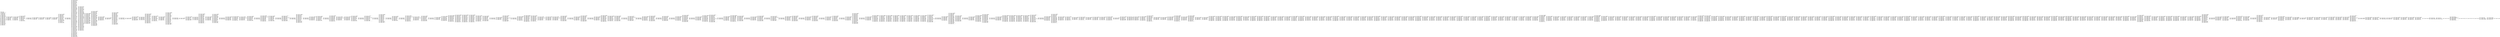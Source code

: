 digraph "graph.cfg.gv" {
	subgraph global {
		node [fontname=Courier fontsize=30.0 rank=same shape=box]
		block_0 [label="0: %00 = #0x1\l2: %01 = #0x40\l4: MSTORE(%01, %00)\l5: [NO_SSA] DUP1\l6: [NO_SSA] DUP6\l7: [NO_SSA] PUSH20\l1c: [NO_SSA] AND\l1d: [NO_SSA] DUP2\l1e: [NO_SSA] MSTORE\l1f: [NO_SSA] PUSH1\l21: [NO_SSA] ADD\l22: [NO_SSA] DUP5\l23: [NO_SSA] PUSH20\l38: [NO_SSA] AND\l39: [NO_SSA] DUP2\l3a: [NO_SSA] MSTORE\l3b: [NO_SSA] PUSH1\l3d: [NO_SSA] ADD\l3e: [NO_SSA] DUP4\l3f: [NO_SSA] PUSH3\l43: [NO_SSA] AND\l44: [NO_SSA] DUP2\l45: [NO_SSA] MSTORE\l46: [NO_SSA] POP\l47: [NO_SSA] SWAP1\l48: [NO_SSA] POP\l"]
		block_49 [label="49: [NO_SSA] JUMPDEST\l4a: [NO_SSA] SWAP4\l4b: [NO_SSA] SWAP3\l4c: [NO_SSA] POP\l4d: [NO_SSA] POP\l4e: [NO_SSA] POP\l4f: [NO_SSA] JUMP\l"]
		block_50 [label="50: [NO_SSA] JUMPDEST\l51: [NO_SSA] PUSH1\l53: [NO_SSA] PUSH2\l56: [NO_SSA] DUP4\l57: [NO_SSA] DUP4\l58: [NO_SSA] PUSH2\l5b: [NO_SSA] JUMP\l"]
		block_5c [label="5c: [NO_SSA] JUMPDEST\l5d: [NO_SSA] SWAP1\l5e: [NO_SSA] POP\l5f: [NO_SSA] CALLER\l60: [NO_SSA] PUSH20\l75: [NO_SSA] DUP3\l76: [NO_SSA] AND\l77: [NO_SSA] EQ\l78: [NO_SSA] PUSH2\l7b: [NO_SSA] JUMPI\l"]
		block_7c [label="7c: [NO_SSA] PUSH1\l7e: [NO_SSA] DUP1\l7f: [NO_SSA] REVERT\l"]
		block_80 [label="80: [NO_SSA] JUMPDEST\l81: [NO_SSA] PUSH20\l96: [NO_SSA] SWAP1\l97: [NO_SSA] JUMP\l"]
		block_98 [label="98: [NO_SSA] JUMPDEST\l99: [NO_SSA] PUSH20\lae: [NO_SSA] SWAP1\laf: [NO_SSA] JUMP\l"]
		block_b0 [label="b0: [NO_SSA] JUMPDEST\lb1: [NO_SSA] PUSH20\lc6: [NO_SSA] SWAP1\lc7: [NO_SSA] JUMP\l"]
		block_c8 [label="c8: [NO_SSA] JUMPDEST\lc9: [NO_SSA] PUSH20\lde: [NO_SSA] SWAP1\ldf: [NO_SSA] JUMP\l"]
		block_e0 [label="e0: [NO_SSA] JUMPDEST\le1: [NO_SSA] PUSH1\le3: [NO_SSA] DUP2\le4: [NO_SSA] PUSH1\le6: [NO_SSA] ADD\le7: [NO_SSA] MLOAD\le8: [NO_SSA] PUSH20\lfd: [NO_SSA] AND\lfe: [NO_SSA] DUP3\lff: [NO_SSA] PUSH1\l101: [NO_SSA] ADD\l102: [NO_SSA] MLOAD\l103: [NO_SSA] PUSH20\l118: [NO_SSA] AND\l119: [NO_SSA] LT\l11a: [NO_SSA] PUSH2\l11d: [NO_SSA] JUMPI\l"]
		block_11e [label="11e: [NO_SSA] PUSH1\l120: [NO_SSA] DUP1\l121: [NO_SSA] REVERT\l"]
		block_122 [label="122: [NO_SSA] JUMPDEST\l123: [NO_SSA] POP\l124: [NO_SSA] DUP1\l125: [NO_SSA] MLOAD\l126: [NO_SSA] PUSH1\l128: [NO_SSA] DUP1\l129: [NO_SSA] DUP4\l12a: [NO_SSA] ADD\l12b: [NO_SSA] MLOAD\l12c: [NO_SSA] PUSH1\l12e: [NO_SSA] SWAP4\l12f: [NO_SSA] DUP5\l130: [NO_SSA] ADD\l131: [NO_SSA] MLOAD\l132: [NO_SSA] DUP5\l133: [NO_SSA] MLOAD\l134: [NO_SSA] PUSH20\l149: [NO_SSA] SWAP5\l14a: [NO_SSA] DUP6\l14b: [NO_SSA] AND\l14c: [NO_SSA] DUP2\l14d: [NO_SSA] DUP6\l14e: [NO_SSA] ADD\l14f: [NO_SSA] MSTORE\l150: [NO_SSA] SWAP4\l151: [NO_SSA] SWAP1\l152: [NO_SSA] SWAP2\l153: [NO_SSA] AND\l154: [NO_SSA] DUP4\l155: [NO_SSA] DUP6\l156: [NO_SSA] ADD\l157: [NO_SSA] MSTORE\l158: [NO_SSA] PUSH3\l15c: [NO_SSA] AND\l15d: [NO_SSA] PUSH1\l15f: [NO_SSA] DUP1\l160: [NO_SSA] DUP5\l161: [NO_SSA] ADD\l162: [NO_SSA] SWAP2\l163: [NO_SSA] SWAP1\l164: [NO_SSA] SWAP2\l165: [NO_SSA] MSTORE\l166: [NO_SSA] DUP4\l167: [NO_SSA] MLOAD\l168: [NO_SSA] DUP1\l169: [NO_SSA] DUP5\l16a: [NO_SSA] SUB\l16b: [NO_SSA] DUP3\l16c: [NO_SSA] ADD\l16d: [NO_SSA] DUP2\l16e: [NO_SSA] MSTORE\l16f: [NO_SSA] PUSH1\l171: [NO_SSA] DUP5\l172: [NO_SSA] ADD\l173: [NO_SSA] DUP6\l174: [NO_SSA] MSTORE\l175: [NO_SSA] DUP1\l176: [NO_SSA] MLOAD\l177: [NO_SSA] SWAP1\l178: [NO_SSA] DUP4\l179: [NO_SSA] ADD\l17a: [NO_SSA] SHA3\l17b: [NO_SSA] PUSH32\l19c: [NO_SSA] PUSH1\l19e: [NO_SSA] DUP6\l19f: [NO_SSA] ADD\l1a0: [NO_SSA] MSTORE\l1a1: [NO_SSA] SWAP5\l1a2: [NO_SSA] SWAP1\l1a3: [NO_SSA] INVALID\l"]
		block_1a4 [label="1a4: [NO_SSA] PUSH32\l1c5: [NO_SSA] AND\l1c6: [NO_SSA] PUSH1\l1c8: [NO_SSA] DUP4\l1c9: [NO_SSA] ADD\l1ca: [NO_SSA] MSTORE\l1cb: [NO_SSA] PUSH1\l1cd: [NO_SSA] DUP3\l1ce: [NO_SSA] ADD\l1cf: [NO_SSA] SWAP4\l1d0: [NO_SSA] SWAP1\l1d1: [NO_SSA] SWAP4\l1d2: [NO_SSA] MSTORE\l1d3: [NO_SSA] PUSH32\l1f4: [NO_SSA] PUSH1\l1f6: [NO_SSA] DUP1\l1f7: [NO_SSA] DUP4\l1f8: [NO_SSA] ADD\l1f9: [NO_SSA] SWAP2\l1fa: [NO_SSA] SWAP1\l1fb: [NO_SSA] SWAP2\l1fc: [NO_SSA] MSTORE\l1fd: [NO_SSA] DUP3\l1fe: [NO_SSA] MLOAD\l1ff: [NO_SSA] DUP1\l200: [NO_SSA] DUP4\l201: [NO_SSA] SUB\l202: [NO_SSA] SWAP1\l203: [NO_SSA] SWAP2\l204: [NO_SSA] ADD\l205: [NO_SSA] DUP2\l206: [NO_SSA] MSTORE\l207: [NO_SSA] PUSH1\l209: [NO_SSA] SWAP1\l20a: [NO_SSA] SWAP2\l20b: [NO_SSA] ADD\l20c: [NO_SSA] SWAP1\l20d: [NO_SSA] SWAP2\l20e: [NO_SSA] MSTORE\l20f: [NO_SSA] DUP1\l210: [NO_SSA] MLOAD\l211: [NO_SSA] SWAP2\l212: [NO_SSA] ADD\l213: [NO_SSA] SHA3\l214: [NO_SSA] SWAP1\l215: [NO_SSA] JUMP\l"]
		block_216 [label="216: [NO_SSA] JUMPDEST\l217: [NO_SSA] PUSH1\l219: [NO_SSA] DUP1\l21a: [NO_SSA] MLOAD\l21b: [NO_SSA] DUP1\l21c: [NO_SSA] DUP3\l21d: [NO_SSA] ADD\l21e: [NO_SSA] SWAP1\l21f: [NO_SSA] SWAP2\l220: [NO_SSA] MSTORE\l221: [NO_SSA] PUSH1\l223: [NO_SSA] DUP1\l224: [NO_SSA] DUP3\l225: [NO_SSA] MSTORE\l226: [NO_SSA] PUSH1\l228: [NO_SSA] DUP3\l229: [NO_SSA] ADD\l22a: [NO_SSA] MSTORE\l22b: [NO_SSA] SWAP1\l22c: [NO_SSA] JUMP\l"]
		block_22d [label="22d: [NO_SSA] JUMPDEST\l22e: [NO_SSA] PUSH1\l230: [NO_SSA] DUP1\l231: [NO_SSA] MLOAD\l232: [NO_SSA] PUSH1\l234: [NO_SSA] DUP2\l235: [NO_SSA] ADD\l236: [NO_SSA] DUP3\l237: [NO_SSA] MSTORE\l238: [NO_SSA] PUSH1\l23a: [NO_SSA] DUP1\l23b: [NO_SSA] DUP3\l23c: [NO_SSA] MSTORE\l23d: [NO_SSA] PUSH1\l23f: [NO_SSA] DUP3\l240: [NO_SSA] ADD\l241: [NO_SSA] DUP2\l242: [NO_SSA] SWAP1\l243: [NO_SSA] MSTORE\l244: [NO_SSA] SWAP2\l245: [NO_SSA] DUP2\l246: [NO_SSA] ADD\l247: [NO_SSA] SWAP2\l248: [NO_SSA] SWAP1\l249: [NO_SSA] SWAP2\l24a: [NO_SSA] MSTORE\l24b: [NO_SSA] SWAP1\l24c: [NO_SSA] JUMP\l"]
		block_24d [label="24d: [NO_SSA] JUMPDEST\l24e: [NO_SSA] PUSH1\l250: [NO_SSA] PUSH2\l253: [NO_SSA] PUSH2\l256: [NO_SSA] DUP5\l257: [NO_SSA] PUSH2\l25a: [NO_SSA] JUMP\l"]
		block_25b [label="25b: [NO_SSA] JUMPDEST\l25c: [NO_SSA] PUSH2\l25f: [NO_SSA] JUMP\l"]
		block_260 [label="260: [NO_SSA] JUMPDEST\l261: [NO_SSA] SWAP1\l262: [NO_SSA] POP\l263: [NO_SSA] DUP1\l264: [NO_SSA] DUP4\l265: [NO_SSA] DUP3\l266: [NO_SSA] MSTORE\l267: [NO_SSA] PUSH1\l269: [NO_SSA] DUP3\l26a: [NO_SSA] ADD\l26b: [NO_SSA] SWAP1\l26c: [NO_SSA] POP\l26d: [NO_SSA] DUP3\l26e: [NO_SSA] DUP6\l26f: [NO_SSA] PUSH1\l271: [NO_SSA] DUP7\l272: [NO_SSA] MUL\l273: [NO_SSA] DUP3\l274: [NO_SSA] ADD\l275: [NO_SSA] GT\l276: [NO_SSA] ISZERO\l277: [NO_SSA] PUSH2\l27a: [NO_SSA] JUMPI\l"]
		block_27b [label="27b: [NO_SSA] PUSH1\l27d: [NO_SSA] DUP1\l27e: [NO_SSA] REVERT\l"]
		block_27f [label="27f: [NO_SSA] JUMPDEST\l280: [NO_SSA] PUSH1\l"]
		block_282 [label="282: [NO_SSA] JUMPDEST\l283: [NO_SSA] DUP6\l284: [NO_SSA] DUP2\l285: [NO_SSA] LT\l286: [NO_SSA] ISZERO\l287: [NO_SSA] PUSH2\l28a: [NO_SSA] JUMPI\l"]
		block_28b [label="28b: [NO_SSA] DUP2\l28c: [NO_SSA] PUSH2\l28f: [NO_SSA] DUP9\l290: [NO_SSA] DUP3\l291: [NO_SSA] PUSH2\l294: [NO_SSA] JUMP\l"]
		block_295 [label="295: [NO_SSA] JUMPDEST\l296: [NO_SSA] DUP5\l297: [NO_SSA] MSTORE\l298: [NO_SSA] POP\l299: [NO_SSA] PUSH1\l29b: [NO_SSA] SWAP3\l29c: [NO_SSA] DUP4\l29d: [NO_SSA] ADD\l29e: [NO_SSA] SWAP3\l29f: [NO_SSA] SWAP2\l2a0: [NO_SSA] SWAP1\l2a1: [NO_SSA] SWAP2\l2a2: [NO_SSA] ADD\l2a3: [NO_SSA] SWAP1\l2a4: [NO_SSA] PUSH1\l2a6: [NO_SSA] ADD\l2a7: [NO_SSA] PUSH2\l2aa: [NO_SSA] JUMP\l"]
		block_2ab [label="2ab: [NO_SSA] JUMPDEST\l2ac: [NO_SSA] POP\l2ad: [NO_SSA] POP\l2ae: [NO_SSA] POP\l2af: [NO_SSA] SWAP4\l2b0: [NO_SSA] SWAP3\l2b1: [NO_SSA] POP\l2b2: [NO_SSA] POP\l2b3: [NO_SSA] POP\l2b4: [NO_SSA] JUMP\l"]
		block_2b5 [label="2b5: [NO_SSA] JUMPDEST\l2b6: [NO_SSA] PUSH1\l2b8: [NO_SSA] PUSH2\l2bb: [NO_SSA] PUSH2\l2be: [NO_SSA] DUP5\l2bf: [NO_SSA] PUSH2\l2c2: [NO_SSA] JUMP\l"]
		block_2c3 [label="2c3: [NO_SSA] JUMPDEST\l2c4: [NO_SSA] SWAP1\l2c5: [NO_SSA] POP\l2c6: [NO_SSA] DUP1\l2c7: [NO_SSA] DUP4\l2c8: [NO_SSA] DUP3\l2c9: [NO_SSA] MSTORE\l2ca: [NO_SSA] PUSH1\l2cc: [NO_SSA] DUP3\l2cd: [NO_SSA] ADD\l2ce: [NO_SSA] SWAP1\l2cf: [NO_SSA] POP\l2d0: [NO_SSA] DUP3\l2d1: [NO_SSA] DUP6\l2d2: [NO_SSA] PUSH1\l2d4: [NO_SSA] DUP7\l2d5: [NO_SSA] MUL\l2d6: [NO_SSA] DUP3\l2d7: [NO_SSA] ADD\l2d8: [NO_SSA] GT\l2d9: [NO_SSA] ISZERO\l2da: [NO_SSA] PUSH2\l2dd: [NO_SSA] JUMPI\l"]
		block_2de [label="2de: [NO_SSA] PUSH1\l2e0: [NO_SSA] DUP1\l2e1: [NO_SSA] REVERT\l"]
		block_2e2 [label="2e2: [NO_SSA] JUMPDEST\l2e3: [NO_SSA] PUSH1\l"]
		block_2e5 [label="2e5: [NO_SSA] JUMPDEST\l2e6: [NO_SSA] DUP6\l2e7: [NO_SSA] DUP2\l2e8: [NO_SSA] LT\l2e9: [NO_SSA] ISZERO\l2ea: [NO_SSA] PUSH2\l2ed: [NO_SSA] JUMPI\l"]
		block_2ee [label="2ee: [NO_SSA] DUP2\l2ef: [NO_SSA] PUSH2\l2f2: [NO_SSA] DUP9\l2f3: [NO_SSA] DUP3\l2f4: [NO_SSA] PUSH2\l2f7: [NO_SSA] JUMP\l"]
		block_2f8 [label="2f8: [NO_SSA] JUMPDEST\l2f9: [NO_SSA] DUP5\l2fa: [NO_SSA] MSTORE\l2fb: [NO_SSA] POP\l2fc: [NO_SSA] PUSH1\l2fe: [NO_SSA] SWAP3\l2ff: [NO_SSA] DUP4\l300: [NO_SSA] ADD\l301: [NO_SSA] SWAP3\l302: [NO_SSA] SWAP2\l303: [NO_SSA] SWAP1\l304: [NO_SSA] SWAP2\l305: [NO_SSA] ADD\l306: [NO_SSA] SWAP1\l307: [NO_SSA] PUSH1\l309: [NO_SSA] ADD\l30a: [NO_SSA] PUSH2\l30d: [NO_SSA] JUMP\l"]
		block_30e [label="30e: [NO_SSA] JUMPDEST\l30f: [NO_SSA] PUSH1\l311: [NO_SSA] PUSH2\l314: [NO_SSA] PUSH2\l317: [NO_SSA] DUP5\l318: [NO_SSA] PUSH2\l31b: [NO_SSA] JUMP\l"]
		block_31c [label="31c: [NO_SSA] JUMPDEST\l31d: [NO_SSA] SWAP1\l31e: [NO_SSA] POP\l31f: [NO_SSA] DUP3\l320: [NO_SSA] DUP2\l321: [NO_SSA] MSTORE\l322: [NO_SSA] PUSH1\l324: [NO_SSA] DUP2\l325: [NO_SSA] ADD\l326: [NO_SSA] DUP5\l327: [NO_SSA] DUP5\l328: [NO_SSA] DUP5\l329: [NO_SSA] ADD\l32a: [NO_SSA] GT\l32b: [NO_SSA] ISZERO\l32c: [NO_SSA] PUSH2\l32f: [NO_SSA] JUMPI\l"]
		block_330 [label="330: [NO_SSA] PUSH1\l332: [NO_SSA] DUP1\l333: [NO_SSA] REVERT\l"]
		block_334 [label="334: [NO_SSA] JUMPDEST\l335: [NO_SSA] PUSH2\l338: [NO_SSA] DUP5\l339: [NO_SSA] DUP3\l33a: [NO_SSA] DUP6\l33b: [NO_SSA] PUSH2\l33e: [NO_SSA] JUMP\l"]
		block_33f [label="33f: [NO_SSA] JUMPDEST\l340: [NO_SSA] POP\l341: [NO_SSA] SWAP4\l342: [NO_SSA] SWAP3\l343: [NO_SSA] POP\l344: [NO_SSA] POP\l345: [NO_SSA] POP\l346: [NO_SSA] JUMP\l"]
		block_347 [label="347: [NO_SSA] JUMPDEST\l348: [NO_SSA] DUP1\l349: [NO_SSA] CALLDATALOAD\l34a: [NO_SSA] PUSH2\l34d: [NO_SSA] DUP2\l34e: [NO_SSA] PUSH2\l351: [NO_SSA] JUMP\l"]
		block_352 [label="352: [NO_SSA] JUMPDEST\l353: [NO_SSA] PUSH1\l355: [NO_SSA] DUP3\l356: [NO_SSA] PUSH1\l358: [NO_SSA] DUP4\l359: [NO_SSA] ADD\l35a: [NO_SSA] SLT\l35b: [NO_SSA] PUSH2\l35e: [NO_SSA] JUMPI\l"]
		block_35f [label="35f: [NO_SSA] PUSH1\l361: [NO_SSA] DUP1\l362: [NO_SSA] REVERT\l"]
		block_363 [label="363: [NO_SSA] JUMPDEST\l364: [NO_SSA] DUP2\l365: [NO_SSA] CALLDATALOAD\l366: [NO_SSA] PUSH2\l369: [NO_SSA] DUP5\l36a: [NO_SSA] DUP3\l36b: [NO_SSA] PUSH1\l36d: [NO_SSA] DUP7\l36e: [NO_SSA] ADD\l36f: [NO_SSA] PUSH2\l372: [NO_SSA] JUMP\l"]
		block_373 [label="373: [NO_SSA] JUMPDEST\l374: [NO_SSA] PUSH1\l376: [NO_SSA] DUP1\l377: [NO_SSA] DUP4\l378: [NO_SSA] PUSH1\l37a: [NO_SSA] DUP5\l37b: [NO_SSA] ADD\l37c: [NO_SSA] SLT\l37d: [NO_SSA] PUSH2\l380: [NO_SSA] JUMPI\l"]
		block_381 [label="381: [NO_SSA] PUSH1\l383: [NO_SSA] DUP1\l384: [NO_SSA] REVERT\l"]
		block_385 [label="385: [NO_SSA] JUMPDEST\l386: [NO_SSA] POP\l387: [NO_SSA] DUP2\l388: [NO_SSA] CALLDATALOAD\l389: [NO_SSA] PUSH8\l392: [NO_SSA] DUP2\l393: [NO_SSA] GT\l394: [NO_SSA] ISZERO\l395: [NO_SSA] PUSH2\l398: [NO_SSA] JUMPI\l"]
		block_399 [label="399: [NO_SSA] PUSH1\l39b: [NO_SSA] DUP1\l39c: [NO_SSA] REVERT\l"]
		block_39d [label="39d: [NO_SSA] JUMPDEST\l39e: [NO_SSA] PUSH1\l3a0: [NO_SSA] DUP4\l3a1: [NO_SSA] ADD\l3a2: [NO_SSA] SWAP2\l3a3: [NO_SSA] POP\l3a4: [NO_SSA] DUP4\l3a5: [NO_SSA] PUSH1\l3a7: [NO_SSA] DUP3\l3a8: [NO_SSA] MUL\l3a9: [NO_SSA] DUP4\l3aa: [NO_SSA] ADD\l3ab: [NO_SSA] GT\l3ac: [NO_SSA] ISZERO\l3ad: [NO_SSA] PUSH2\l3b0: [NO_SSA] JUMPI\l"]
		block_3b1 [label="3b1: [NO_SSA] PUSH1\l3b3: [NO_SSA] DUP1\l3b4: [NO_SSA] REVERT\l"]
		block_3b5 [label="3b5: [NO_SSA] JUMPDEST\l3b6: [NO_SSA] SWAP3\l3b7: [NO_SSA] POP\l3b8: [NO_SSA] SWAP3\l3b9: [NO_SSA] SWAP1\l3ba: [NO_SSA] POP\l3bb: [NO_SSA] JUMP\l"]
		block_3bc [label="3bc: [NO_SSA] JUMPDEST\l3bd: [NO_SSA] PUSH1\l3bf: [NO_SSA] DUP3\l3c0: [NO_SSA] PUSH1\l3c2: [NO_SSA] DUP4\l3c3: [NO_SSA] ADD\l3c4: [NO_SSA] SLT\l3c5: [NO_SSA] PUSH2\l3c8: [NO_SSA] JUMPI\l"]
		block_3c9 [label="3c9: [NO_SSA] PUSH1\l3cb: [NO_SSA] DUP1\l3cc: [NO_SSA] REVERT\l"]
		block_3cd [label="3cd: [NO_SSA] JUMPDEST\l3ce: [NO_SSA] DUP2\l3cf: [NO_SSA] MLOAD\l3d0: [NO_SSA] PUSH2\l3d3: [NO_SSA] DUP5\l3d4: [NO_SSA] DUP3\l3d5: [NO_SSA] PUSH1\l3d7: [NO_SSA] DUP7\l3d8: [NO_SSA] ADD\l3d9: [NO_SSA] PUSH2\l3dc: [NO_SSA] JUMP\l"]
		block_3dd [label="3dd: [NO_SSA] JUMPDEST\l3de: [NO_SSA] DUP1\l3df: [NO_SSA] CALLDATALOAD\l3e0: [NO_SSA] PUSH2\l3e3: [NO_SSA] DUP2\l3e4: [NO_SSA] PUSH2\l3e7: [NO_SSA] JUMP\l"]
		block_3e8 [label="3e8: [NO_SSA] JUMPDEST\l3e9: [NO_SSA] DUP1\l3ea: [NO_SSA] MLOAD\l3eb: [NO_SSA] PUSH2\l3ee: [NO_SSA] DUP2\l3ef: [NO_SSA] PUSH2\l3f2: [NO_SSA] JUMP\l"]
		block_3f3 [label="3f3: [NO_SSA] JUMPDEST\l3f4: [NO_SSA] PUSH1\l3f6: [NO_SSA] DUP1\l3f7: [NO_SSA] DUP4\l3f8: [NO_SSA] PUSH1\l3fa: [NO_SSA] DUP5\l3fb: [NO_SSA] ADD\l3fc: [NO_SSA] SLT\l3fd: [NO_SSA] PUSH2\l400: [NO_SSA] JUMPI\l"]
		block_401 [label="401: [NO_SSA] PUSH1\l403: [NO_SSA] DUP1\l404: [NO_SSA] REVERT\l"]
		block_405 [label="405: [NO_SSA] JUMPDEST\l406: [NO_SSA] POP\l407: [NO_SSA] DUP2\l408: [NO_SSA] CALLDATALOAD\l409: [NO_SSA] PUSH8\l412: [NO_SSA] DUP2\l413: [NO_SSA] GT\l414: [NO_SSA] ISZERO\l415: [NO_SSA] PUSH2\l418: [NO_SSA] JUMPI\l"]
		block_419 [label="419: [NO_SSA] PUSH1\l41b: [NO_SSA] DUP1\l41c: [NO_SSA] REVERT\l"]
		block_41d [label="41d: [NO_SSA] JUMPDEST\l41e: [NO_SSA] PUSH1\l420: [NO_SSA] DUP4\l421: [NO_SSA] ADD\l422: [NO_SSA] SWAP2\l423: [NO_SSA] POP\l424: [NO_SSA] DUP4\l425: [NO_SSA] PUSH1\l427: [NO_SSA] DUP3\l428: [NO_SSA] MUL\l429: [NO_SSA] DUP4\l42a: [NO_SSA] ADD\l42b: [NO_SSA] GT\l42c: [NO_SSA] ISZERO\l42d: [NO_SSA] PUSH2\l430: [NO_SSA] JUMPI\l"]
		block_431 [label="431: [NO_SSA] PUSH1\l433: [NO_SSA] DUP1\l434: [NO_SSA] REVERT\l"]
		block_435 [label="435: [NO_SSA] JUMPDEST\l436: [NO_SSA] PUSH1\l438: [NO_SSA] DUP3\l439: [NO_SSA] PUSH1\l43b: [NO_SSA] DUP4\l43c: [NO_SSA] ADD\l43d: [NO_SSA] SLT\l43e: [NO_SSA] PUSH2\l441: [NO_SSA] JUMPI\l"]
		block_442 [label="442: [NO_SSA] PUSH1\l444: [NO_SSA] DUP1\l445: [NO_SSA] REVERT\l"]
		block_446 [label="446: [NO_SSA] JUMPDEST\l447: [NO_SSA] DUP2\l448: [NO_SSA] CALLDATALOAD\l449: [NO_SSA] PUSH2\l44c: [NO_SSA] DUP5\l44d: [NO_SSA] DUP3\l44e: [NO_SSA] PUSH1\l450: [NO_SSA] DUP7\l451: [NO_SSA] ADD\l452: [NO_SSA] PUSH2\l455: [NO_SSA] JUMP\l"]
		block_456 [label="456: [NO_SSA] JUMPDEST\l457: [NO_SSA] DUP1\l458: [NO_SSA] CALLDATALOAD\l459: [NO_SSA] PUSH2\l45c: [NO_SSA] DUP2\l45d: [NO_SSA] PUSH2\l460: [NO_SSA] JUMP\l"]
		block_461 [label="461: [NO_SSA] JUMPDEST\l462: [NO_SSA] PUSH1\l464: [NO_SSA] PUSH1\l466: [NO_SSA] DUP3\l467: [NO_SSA] DUP5\l468: [NO_SSA] SUB\l469: [NO_SSA] SLT\l46a: [NO_SSA] ISZERO\l46b: [NO_SSA] PUSH2\l46e: [NO_SSA] JUMPI\l"]
		block_46f [label="46f: [NO_SSA] PUSH1\l471: [NO_SSA] DUP1\l472: [NO_SSA] REVERT\l"]
		block_473 [label="473: [NO_SSA] JUMPDEST\l474: [NO_SSA] PUSH2\l477: [NO_SSA] PUSH1\l479: [NO_SSA] PUSH2\l47c: [NO_SSA] JUMP\l"]
		block_47d [label="47d: [NO_SSA] JUMPDEST\l47e: [NO_SSA] SWAP1\l47f: [NO_SSA] POP\l480: [NO_SSA] PUSH1\l482: [NO_SSA] PUSH2\l485: [NO_SSA] DUP5\l486: [NO_SSA] DUP5\l487: [NO_SSA] PUSH2\l48a: [NO_SSA] JUMP\l"]
		block_48b [label="48b: [NO_SSA] JUMPDEST\l48c: [NO_SSA] DUP3\l48d: [NO_SSA] MSTORE\l48e: [NO_SSA] POP\l48f: [NO_SSA] PUSH1\l491: [NO_SSA] PUSH2\l494: [NO_SSA] DUP5\l495: [NO_SSA] DUP5\l496: [NO_SSA] DUP4\l497: [NO_SSA] ADD\l498: [NO_SSA] PUSH2\l49b: [NO_SSA] JUMP\l"]
		block_49c [label="49c: [NO_SSA] JUMPDEST\l49d: [NO_SSA] PUSH1\l49f: [NO_SSA] DUP4\l4a0: [NO_SSA] ADD\l4a1: [NO_SSA] MSTORE\l4a2: [NO_SSA] POP\l4a3: [NO_SSA] PUSH1\l4a5: [NO_SSA] PUSH2\l4a8: [NO_SSA] DUP5\l4a9: [NO_SSA] DUP3\l4aa: [NO_SSA] DUP6\l4ab: [NO_SSA] ADD\l4ac: [NO_SSA] PUSH2\l4af: [NO_SSA] JUMP\l"]
		block_4b0 [label="4b0: [NO_SSA] JUMPDEST\l4b1: [NO_SSA] PUSH1\l4b3: [NO_SSA] DUP4\l4b4: [NO_SSA] ADD\l4b5: [NO_SSA] MSTORE\l4b6: [NO_SSA] POP\l4b7: [NO_SSA] PUSH1\l4b9: [NO_SSA] PUSH2\l4bc: [NO_SSA] DUP5\l4bd: [NO_SSA] DUP3\l4be: [NO_SSA] DUP6\l4bf: [NO_SSA] ADD\l4c0: [NO_SSA] PUSH2\l4c3: [NO_SSA] JUMP\l"]
		block_4c4 [label="4c4: [NO_SSA] JUMPDEST\l4c5: [NO_SSA] PUSH1\l4c7: [NO_SSA] DUP4\l4c8: [NO_SSA] ADD\l4c9: [NO_SSA] MSTORE\l4ca: [NO_SSA] POP\l4cb: [NO_SSA] PUSH1\l4cd: [NO_SSA] PUSH2\l4d0: [NO_SSA] DUP5\l4d1: [NO_SSA] DUP3\l4d2: [NO_SSA] DUP6\l4d3: [NO_SSA] ADD\l4d4: [NO_SSA] PUSH2\l4d7: [NO_SSA] JUMP\l"]
		block_4d8 [label="4d8: [NO_SSA] JUMPDEST\l4d9: [NO_SSA] PUSH1\l4db: [NO_SSA] DUP4\l4dc: [NO_SSA] ADD\l4dd: [NO_SSA] MSTORE\l4de: [NO_SSA] POP\l4df: [NO_SSA] SWAP3\l4e0: [NO_SSA] SWAP2\l4e1: [NO_SSA] POP\l4e2: [NO_SSA] POP\l4e3: [NO_SSA] JUMP\l"]
		block_4e4 [label="4e4: [NO_SSA] JUMPDEST\l4e5: [NO_SSA] PUSH1\l4e7: [NO_SSA] PUSH1\l4e9: [NO_SSA] DUP3\l4ea: [NO_SSA] DUP5\l4eb: [NO_SSA] SUB\l4ec: [NO_SSA] SLT\l4ed: [NO_SSA] ISZERO\l4ee: [NO_SSA] PUSH2\l4f1: [NO_SSA] JUMPI\l"]
		block_4f2 [label="4f2: [NO_SSA] PUSH1\l4f4: [NO_SSA] DUP1\l4f5: [NO_SSA] REVERT\l"]
		block_4f6 [label="4f6: [NO_SSA] JUMPDEST\l4f7: [NO_SSA] PUSH2\l4fa: [NO_SSA] PUSH1\l4fc: [NO_SSA] PUSH2\l4ff: [NO_SSA] JUMP\l"]
		block_500 [label="500: [NO_SSA] JUMPDEST\l501: [NO_SSA] SWAP1\l502: [NO_SSA] POP\l503: [NO_SSA] DUP2\l504: [NO_SSA] CALLDATALOAD\l505: [NO_SSA] PUSH8\l50e: [NO_SSA] DUP2\l50f: [NO_SSA] GT\l510: [NO_SSA] ISZERO\l511: [NO_SSA] PUSH2\l514: [NO_SSA] JUMPI\l"]
		block_515 [label="515: [NO_SSA] PUSH1\l517: [NO_SSA] DUP1\l518: [NO_SSA] REVERT\l"]
		block_519 [label="519: [NO_SSA] JUMPDEST\l51a: [NO_SSA] PUSH2\l51d: [NO_SSA] DUP5\l51e: [NO_SSA] DUP3\l51f: [NO_SSA] DUP6\l520: [NO_SSA] ADD\l521: [NO_SSA] PUSH2\l524: [NO_SSA] JUMP\l"]
		block_525 [label="525: [NO_SSA] JUMPDEST\l526: [NO_SSA] DUP3\l527: [NO_SSA] MSTORE\l528: [NO_SSA] POP\l529: [NO_SSA] PUSH1\l52b: [NO_SSA] PUSH2\l52e: [NO_SSA] DUP5\l52f: [NO_SSA] DUP5\l530: [NO_SSA] DUP4\l531: [NO_SSA] ADD\l532: [NO_SSA] PUSH2\l535: [NO_SSA] JUMP\l"]
		block_536 [label="536: [NO_SSA] JUMPDEST\l537: [NO_SSA] PUSH1\l539: [NO_SSA] DUP4\l53a: [NO_SSA] ADD\l53b: [NO_SSA] MSTORE\l53c: [NO_SSA] POP\l53d: [NO_SSA] SWAP3\l53e: [NO_SSA] SWAP2\l53f: [NO_SSA] POP\l540: [NO_SSA] POP\l541: [NO_SSA] JUMP\l"]
		block_542 [label="542: [NO_SSA] JUMPDEST\l543: [NO_SSA] DUP1\l544: [NO_SSA] CALLDATALOAD\l545: [NO_SSA] PUSH2\l548: [NO_SSA] DUP2\l549: [NO_SSA] PUSH2\l54c: [NO_SSA] JUMP\l"]
		block_54d [label="54d: [NO_SSA] JUMPDEST\l54e: [NO_SSA] DUP1\l54f: [NO_SSA] MLOAD\l550: [NO_SSA] PUSH2\l553: [NO_SSA] DUP2\l554: [NO_SSA] PUSH2\l557: [NO_SSA] JUMP\l"]
		block_558 [label="558: [NO_SSA] JUMPDEST\l559: [NO_SSA] DUP1\l55a: [NO_SSA] CALLDATALOAD\l55b: [NO_SSA] PUSH2\l55e: [NO_SSA] DUP2\l55f: [NO_SSA] PUSH2\l562: [NO_SSA] JUMP\l"]
		block_563 [label="563: [NO_SSA] JUMPDEST\l564: [NO_SSA] PUSH1\l566: [NO_SSA] PUSH1\l568: [NO_SSA] DUP3\l569: [NO_SSA] DUP5\l56a: [NO_SSA] SUB\l56b: [NO_SSA] SLT\l56c: [NO_SSA] ISZERO\l56d: [NO_SSA] PUSH2\l570: [NO_SSA] JUMPI\l"]
		block_571 [label="571: [NO_SSA] PUSH1\l573: [NO_SSA] DUP1\l574: [NO_SSA] REVERT\l"]
		block_575 [label="575: [NO_SSA] JUMPDEST\l576: [NO_SSA] PUSH1\l578: [NO_SSA] PUSH2\l57b: [NO_SSA] DUP5\l57c: [NO_SSA] DUP5\l57d: [NO_SSA] PUSH2\l580: [NO_SSA] JUMP\l"]
		block_581 [label="581: [NO_SSA] JUMPDEST\l582: [NO_SSA] PUSH1\l584: [NO_SSA] DUP1\l585: [NO_SSA] PUSH1\l587: [NO_SSA] DUP4\l588: [NO_SSA] DUP6\l589: [NO_SSA] SUB\l58a: [NO_SSA] SLT\l58b: [NO_SSA] ISZERO\l58c: [NO_SSA] PUSH2\l58f: [NO_SSA] JUMPI\l"]
		block_590 [label="590: [NO_SSA] PUSH1\l592: [NO_SSA] DUP1\l593: [NO_SSA] REVERT\l"]
		block_594 [label="594: [NO_SSA] JUMPDEST\l595: [NO_SSA] PUSH1\l597: [NO_SSA] PUSH2\l59a: [NO_SSA] DUP6\l59b: [NO_SSA] DUP6\l59c: [NO_SSA] PUSH2\l59f: [NO_SSA] JUMP\l"]
		block_5a0 [label="5a0: [NO_SSA] JUMPDEST\l5a1: [NO_SSA] SWAP3\l5a2: [NO_SSA] POP\l5a3: [NO_SSA] POP\l5a4: [NO_SSA] PUSH1\l5a6: [NO_SSA] PUSH2\l5a9: [NO_SSA] DUP6\l5aa: [NO_SSA] DUP3\l5ab: [NO_SSA] DUP7\l5ac: [NO_SSA] ADD\l5ad: [NO_SSA] PUSH2\l5b0: [NO_SSA] JUMP\l"]
		block_5b1 [label="5b1: [NO_SSA] JUMPDEST\l5b2: [NO_SSA] SWAP2\l5b3: [NO_SSA] POP\l5b4: [NO_SSA] POP\l5b5: [NO_SSA] SWAP3\l5b6: [NO_SSA] POP\l5b7: [NO_SSA] SWAP3\l5b8: [NO_SSA] SWAP1\l5b9: [NO_SSA] POP\l5ba: [NO_SSA] JUMP\l"]
		block_5bb [label="5bb: [NO_SSA] JUMPDEST\l5bc: [NO_SSA] PUSH1\l5be: [NO_SSA] PUSH1\l5c0: [NO_SSA] DUP3\l5c1: [NO_SSA] DUP5\l5c2: [NO_SSA] SUB\l5c3: [NO_SSA] SLT\l5c4: [NO_SSA] ISZERO\l5c5: [NO_SSA] PUSH2\l5c8: [NO_SSA] JUMPI\l"]
		block_5c9 [label="5c9: [NO_SSA] PUSH1\l5cb: [NO_SSA] DUP1\l5cc: [NO_SSA] REVERT\l"]
		block_5cd [label="5cd: [NO_SSA] JUMPDEST\l5ce: [NO_SSA] DUP2\l5cf: [NO_SSA] CALLDATALOAD\l5d0: [NO_SSA] PUSH8\l5d9: [NO_SSA] DUP2\l5da: [NO_SSA] GT\l5db: [NO_SSA] ISZERO\l5dc: [NO_SSA] PUSH2\l5df: [NO_SSA] JUMPI\l"]
		block_5e0 [label="5e0: [NO_SSA] PUSH1\l5e2: [NO_SSA] DUP1\l5e3: [NO_SSA] REVERT\l"]
		block_5e4 [label="5e4: [NO_SSA] JUMPDEST\l5e5: [NO_SSA] PUSH2\l5e8: [NO_SSA] DUP5\l5e9: [NO_SSA] DUP3\l5ea: [NO_SSA] DUP6\l5eb: [NO_SSA] ADD\l5ec: [NO_SSA] PUSH2\l5ef: [NO_SSA] JUMP\l"]
		block_5f0 [label="5f0: [NO_SSA] JUMPDEST\l5f1: [NO_SSA] PUSH1\l5f3: [NO_SSA] PUSH1\l5f5: [NO_SSA] DUP3\l5f6: [NO_SSA] DUP5\l5f7: [NO_SSA] SUB\l5f8: [NO_SSA] SLT\l5f9: [NO_SSA] ISZERO\l5fa: [NO_SSA] PUSH2\l5fd: [NO_SSA] JUMPI\l"]
		block_5fe [label="5fe: [NO_SSA] PUSH1\l600: [NO_SSA] DUP1\l601: [NO_SSA] REVERT\l"]
		block_602 [label="602: [NO_SSA] JUMPDEST\l603: [NO_SSA] DUP2\l604: [NO_SSA] MLOAD\l605: [NO_SSA] PUSH8\l60e: [NO_SSA] DUP2\l60f: [NO_SSA] GT\l610: [NO_SSA] ISZERO\l611: [NO_SSA] PUSH2\l614: [NO_SSA] JUMPI\l"]
		block_615 [label="615: [NO_SSA] PUSH1\l617: [NO_SSA] DUP1\l618: [NO_SSA] REVERT\l"]
		block_619 [label="619: [NO_SSA] JUMPDEST\l61a: [NO_SSA] PUSH2\l61d: [NO_SSA] DUP5\l61e: [NO_SSA] DUP3\l61f: [NO_SSA] DUP6\l620: [NO_SSA] ADD\l621: [NO_SSA] PUSH2\l624: [NO_SSA] JUMP\l"]
		block_625 [label="625: [NO_SSA] JUMPDEST\l626: [NO_SSA] PUSH1\l628: [NO_SSA] DUP1\l629: [NO_SSA] PUSH1\l62b: [NO_SSA] DUP1\l62c: [NO_SSA] PUSH1\l62e: [NO_SSA] DUP6\l62f: [NO_SSA] DUP8\l630: [NO_SSA] SUB\l631: [NO_SSA] SLT\l632: [NO_SSA] ISZERO\l633: [NO_SSA] PUSH2\l636: [NO_SSA] JUMPI\l"]
		block_637 [label="637: [NO_SSA] PUSH1\l639: [NO_SSA] DUP1\l63a: [NO_SSA] REVERT\l"]
		block_63b [label="63b: [NO_SSA] JUMPDEST\l63c: [NO_SSA] PUSH1\l63e: [NO_SSA] PUSH2\l641: [NO_SSA] DUP8\l642: [NO_SSA] DUP8\l643: [NO_SSA] PUSH2\l646: [NO_SSA] JUMP\l"]
		block_647 [label="647: [NO_SSA] JUMPDEST\l648: [NO_SSA] SWAP5\l649: [NO_SSA] POP\l64a: [NO_SSA] POP\l64b: [NO_SSA] PUSH1\l64d: [NO_SSA] PUSH2\l650: [NO_SSA] DUP8\l651: [NO_SSA] DUP3\l652: [NO_SSA] DUP9\l653: [NO_SSA] ADD\l654: [NO_SSA] PUSH2\l657: [NO_SSA] JUMP\l"]
		block_658 [label="658: [NO_SSA] JUMPDEST\l659: [NO_SSA] SWAP4\l65a: [NO_SSA] POP\l65b: [NO_SSA] POP\l65c: [NO_SSA] PUSH1\l65e: [NO_SSA] DUP6\l65f: [NO_SSA] ADD\l660: [NO_SSA] CALLDATALOAD\l661: [NO_SSA] PUSH8\l66a: [NO_SSA] DUP2\l66b: [NO_SSA] GT\l66c: [NO_SSA] ISZERO\l66d: [NO_SSA] PUSH2\l670: [NO_SSA] JUMPI\l"]
		block_671 [label="671: [NO_SSA] PUSH1\l673: [NO_SSA] DUP1\l674: [NO_SSA] REVERT\l"]
		block_675 [label="675: [NO_SSA] JUMPDEST\l676: [NO_SSA] PUSH2\l679: [NO_SSA] DUP8\l67a: [NO_SSA] DUP3\l67b: [NO_SSA] DUP9\l67c: [NO_SSA] ADD\l67d: [NO_SSA] PUSH2\l680: [NO_SSA] JUMP\l"]
		block_681 [label="681: [NO_SSA] JUMPDEST\l682: [NO_SSA] SWAP6\l683: [NO_SSA] SWAP9\l684: [NO_SSA] SWAP5\l685: [NO_SSA] SWAP8\l686: [NO_SSA] POP\l687: [NO_SSA] SWAP6\l688: [NO_SSA] POP\l689: [NO_SSA] POP\l68a: [NO_SSA] POP\l68b: [NO_SSA] POP\l68c: [NO_SSA] JUMP\l"]
		block_68d [label="68d: [NO_SSA] JUMPDEST\l68e: [NO_SSA] PUSH1\l690: [NO_SSA] PUSH1\l692: [NO_SSA] DUP3\l693: [NO_SSA] DUP5\l694: [NO_SSA] SUB\l695: [NO_SSA] SLT\l696: [NO_SSA] ISZERO\l697: [NO_SSA] PUSH2\l69a: [NO_SSA] JUMPI\l"]
		block_69b [label="69b: [NO_SSA] PUSH1\l69d: [NO_SSA] DUP1\l69e: [NO_SSA] REVERT\l"]
		block_69f [label="69f: [NO_SSA] JUMPDEST\l6a0: [NO_SSA] PUSH1\l6a2: [NO_SSA] PUSH2\l6a5: [NO_SSA] DUP5\l6a6: [NO_SSA] DUP5\l6a7: [NO_SSA] PUSH2\l6aa: [NO_SSA] JUMP\l"]
		block_6ab [label="6ab: [NO_SSA] JUMPDEST\l6ac: [NO_SSA] PUSH1\l6ae: [NO_SSA] PUSH1\l6b0: [NO_SSA] DUP3\l6b1: [NO_SSA] DUP5\l6b2: [NO_SSA] SUB\l6b3: [NO_SSA] SLT\l6b4: [NO_SSA] ISZERO\l6b5: [NO_SSA] PUSH2\l6b8: [NO_SSA] JUMPI\l"]
		block_6b9 [label="6b9: [NO_SSA] PUSH1\l6bb: [NO_SSA] DUP1\l6bc: [NO_SSA] REVERT\l"]
		block_6bd [label="6bd: [NO_SSA] JUMPDEST\l6be: [NO_SSA] DUP2\l6bf: [NO_SSA] CALLDATALOAD\l6c0: [NO_SSA] PUSH8\l6c9: [NO_SSA] DUP2\l6ca: [NO_SSA] GT\l6cb: [NO_SSA] ISZERO\l6cc: [NO_SSA] PUSH2\l6cf: [NO_SSA] JUMPI\l"]
		block_6d0 [label="6d0: [NO_SSA] PUSH1\l6d2: [NO_SSA] DUP1\l6d3: [NO_SSA] REVERT\l"]
		block_6d4 [label="6d4: [NO_SSA] JUMPDEST\l6d5: [NO_SSA] PUSH2\l6d8: [NO_SSA] DUP5\l6d9: [NO_SSA] DUP3\l6da: [NO_SSA] DUP6\l6db: [NO_SSA] ADD\l6dc: [NO_SSA] PUSH2\l6df: [NO_SSA] JUMP\l"]
		block_6e0 [label="6e0: [NO_SSA] JUMPDEST\l6e1: [NO_SSA] PUSH1\l6e3: [NO_SSA] PUSH1\l6e5: [NO_SSA] DUP3\l6e6: [NO_SSA] DUP5\l6e7: [NO_SSA] SUB\l6e8: [NO_SSA] SLT\l6e9: [NO_SSA] ISZERO\l6ea: [NO_SSA] PUSH2\l6ed: [NO_SSA] JUMPI\l"]
		block_6ee [label="6ee: [NO_SSA] PUSH1\l6f0: [NO_SSA] DUP1\l6f1: [NO_SSA] REVERT\l"]
		block_6f2 [label="6f2: [NO_SSA] JUMPDEST\l6f3: [NO_SSA] PUSH1\l6f5: [NO_SSA] PUSH2\l6f8: [NO_SSA] DUP5\l6f9: [NO_SSA] DUP5\l6fa: [NO_SSA] PUSH2\l6fd: [NO_SSA] JUMP\l"]
		block_6fe [label="6fe: [NO_SSA] JUMPDEST\l6ff: [NO_SSA] PUSH1\l701: [NO_SSA] PUSH1\l703: [NO_SSA] DUP3\l704: [NO_SSA] DUP5\l705: [NO_SSA] SUB\l706: [NO_SSA] SLT\l707: [NO_SSA] ISZERO\l708: [NO_SSA] PUSH2\l70b: [NO_SSA] JUMPI\l"]
		block_70c [label="70c: [NO_SSA] PUSH1\l70e: [NO_SSA] DUP1\l70f: [NO_SSA] REVERT\l"]
		block_710 [label="710: [NO_SSA] JUMPDEST\l711: [NO_SSA] PUSH1\l713: [NO_SSA] PUSH2\l716: [NO_SSA] DUP5\l717: [NO_SSA] DUP5\l718: [NO_SSA] PUSH2\l71b: [NO_SSA] JUMP\l"]
		block_71c [label="71c: [NO_SSA] JUMPDEST\l71d: [NO_SSA] PUSH1\l71f: [NO_SSA] PUSH1\l721: [NO_SSA] DUP3\l722: [NO_SSA] DUP5\l723: [NO_SSA] SUB\l724: [NO_SSA] SLT\l725: [NO_SSA] ISZERO\l726: [NO_SSA] PUSH2\l729: [NO_SSA] JUMPI\l"]
		block_72a [label="72a: [NO_SSA] PUSH1\l72c: [NO_SSA] DUP1\l72d: [NO_SSA] REVERT\l"]
		block_72e [label="72e: [NO_SSA] JUMPDEST\l72f: [NO_SSA] PUSH1\l731: [NO_SSA] PUSH2\l734: [NO_SSA] DUP5\l735: [NO_SSA] DUP5\l736: [NO_SSA] PUSH2\l739: [NO_SSA] JUMP\l"]
		block_73a [label="73a: [NO_SSA] JUMPDEST\l73b: [NO_SSA] PUSH1\l73d: [NO_SSA] DUP1\l73e: [NO_SSA] PUSH1\l740: [NO_SSA] DUP1\l741: [NO_SSA] PUSH1\l743: [NO_SSA] DUP1\l744: [NO_SSA] PUSH1\l746: [NO_SSA] DUP1\l747: [NO_SSA] PUSH1\l749: [NO_SSA] DUP1\l74a: [NO_SSA] PUSH1\l74c: [NO_SSA] PUSH2\l74f: [NO_SSA] DUP13\l750: [NO_SSA] DUP15\l751: [NO_SSA] SUB\l752: [NO_SSA] SLT\l753: [NO_SSA] ISZERO\l754: [NO_SSA] PUSH2\l757: [NO_SSA] JUMPI\l"]
		block_758 [label="758: [NO_SSA] PUSH1\l75a: [NO_SSA] DUP1\l75b: [NO_SSA] REVERT\l"]
		block_75c [label="75c: [NO_SSA] JUMPDEST\l75d: [NO_SSA] PUSH1\l75f: [NO_SSA] PUSH2\l762: [NO_SSA] DUP15\l763: [NO_SSA] DUP15\l764: [NO_SSA] PUSH2\l767: [NO_SSA] JUMP\l"]
		block_768 [label="768: [NO_SSA] JUMPDEST\l769: [NO_SSA] SWAP12\l76a: [NO_SSA] POP\l76b: [NO_SSA] POP\l76c: [NO_SSA] PUSH1\l76e: [NO_SSA] PUSH2\l771: [NO_SSA] DUP15\l772: [NO_SSA] DUP3\l773: [NO_SSA] DUP16\l774: [NO_SSA] ADD\l775: [NO_SSA] PUSH2\l778: [NO_SSA] JUMP\l"]
		block_779 [label="779: [NO_SSA] JUMPDEST\l77a: [NO_SSA] SWAP11\l77b: [NO_SSA] POP\l77c: [NO_SSA] POP\l77d: [NO_SSA] PUSH1\l77f: [NO_SSA] PUSH2\l782: [NO_SSA] DUP15\l783: [NO_SSA] DUP3\l784: [NO_SSA] DUP16\l785: [NO_SSA] ADD\l786: [NO_SSA] PUSH2\l789: [NO_SSA] JUMP\l"]
		block_78a [label="78a: [NO_SSA] JUMPDEST\l78b: [NO_SSA] SWAP10\l78c: [NO_SSA] POP\l78d: [NO_SSA] POP\l78e: [NO_SSA] PUSH1\l790: [NO_SSA] PUSH2\l793: [NO_SSA] DUP15\l794: [NO_SSA] DUP3\l795: [NO_SSA] DUP16\l796: [NO_SSA] ADD\l797: [NO_SSA] PUSH2\l79a: [NO_SSA] JUMP\l"]
		block_79b [label="79b: [NO_SSA] JUMPDEST\l79c: [NO_SSA] SWAP9\l79d: [NO_SSA] POP\l79e: [NO_SSA] POP\l79f: [NO_SSA] PUSH1\l7a1: [NO_SSA] PUSH2\l7a4: [NO_SSA] DUP15\l7a5: [NO_SSA] DUP3\l7a6: [NO_SSA] DUP16\l7a7: [NO_SSA] ADD\l7a8: [NO_SSA] PUSH2\l7ab: [NO_SSA] JUMP\l"]
		block_7ac [label="7ac: [NO_SSA] JUMPDEST\l7ad: [NO_SSA] SWAP8\l7ae: [NO_SSA] POP\l7af: [NO_SSA] POP\l7b0: [NO_SSA] PUSH1\l7b2: [NO_SSA] PUSH2\l7b5: [NO_SSA] DUP15\l7b6: [NO_SSA] DUP3\l7b7: [NO_SSA] DUP16\l7b8: [NO_SSA] ADD\l7b9: [NO_SSA] PUSH2\l7bc: [NO_SSA] JUMP\l"]
		block_7bd [label="7bd: [NO_SSA] JUMPDEST\l7be: [NO_SSA] SWAP7\l7bf: [NO_SSA] POP\l7c0: [NO_SSA] POP\l7c1: [NO_SSA] PUSH1\l7c3: [NO_SSA] PUSH2\l7c6: [NO_SSA] DUP15\l7c7: [NO_SSA] DUP3\l7c8: [NO_SSA] DUP16\l7c9: [NO_SSA] ADD\l7ca: [NO_SSA] PUSH2\l7cd: [NO_SSA] JUMP\l"]
		block_7ce [label="7ce: [NO_SSA] JUMPDEST\l7cf: [NO_SSA] SWAP6\l7d0: [NO_SSA] POP\l7d1: [NO_SSA] POP\l7d2: [NO_SSA] PUSH1\l7d4: [NO_SSA] PUSH2\l7d7: [NO_SSA] DUP15\l7d8: [NO_SSA] DUP3\l7d9: [NO_SSA] DUP16\l7da: [NO_SSA] ADD\l7db: [NO_SSA] PUSH2\l7de: [NO_SSA] JUMP\l"]
		block_7df [label="7df: [NO_SSA] JUMPDEST\l7e0: [NO_SSA] SWAP5\l7e1: [NO_SSA] POP\l7e2: [NO_SSA] POP\l7e3: [NO_SSA] PUSH2\l7e6: [NO_SSA] PUSH2\l7e9: [NO_SSA] DUP15\l7ea: [NO_SSA] DUP3\l7eb: [NO_SSA] DUP16\l7ec: [NO_SSA] ADD\l7ed: [NO_SSA] PUSH2\l7f0: [NO_SSA] JUMP\l"]
		block_7f1 [label="7f1: [NO_SSA] JUMPDEST\l7f2: [NO_SSA] SWAP4\l7f3: [NO_SSA] POP\l7f4: [NO_SSA] POP\l7f5: [NO_SSA] PUSH2\l7f8: [NO_SSA] DUP13\l7f9: [NO_SSA] ADD\l7fa: [NO_SSA] CALLDATALOAD\l7fb: [NO_SSA] PUSH8\l804: [NO_SSA] DUP2\l805: [NO_SSA] GT\l806: [NO_SSA] ISZERO\l807: [NO_SSA] PUSH2\l80a: [NO_SSA] JUMPI\l"]
		block_80b [label="80b: [NO_SSA] PUSH1\l80d: [NO_SSA] DUP1\l80e: [NO_SSA] REVERT\l"]
		block_80f [label="80f: [NO_SSA] JUMPDEST\l810: [NO_SSA] PUSH2\l813: [NO_SSA] DUP15\l814: [NO_SSA] DUP3\l815: [NO_SSA] DUP16\l816: [NO_SSA] ADD\l817: [NO_SSA] PUSH2\l81a: [NO_SSA] JUMP\l"]
		block_81b [label="81b: [NO_SSA] JUMPDEST\l81c: [NO_SSA] SWAP3\l81d: [NO_SSA] POP\l81e: [NO_SSA] SWAP3\l81f: [NO_SSA] POP\l820: [NO_SSA] POP\l821: [NO_SSA] SWAP3\l822: [NO_SSA] SWAP6\l823: [NO_SSA] SWAP9\l824: [NO_SSA] SWAP12\l825: [NO_SSA] POP\l826: [NO_SSA] SWAP3\l827: [NO_SSA] SWAP6\l828: [NO_SSA] SWAP9\l829: [NO_SSA] SWAP12\l82a: [NO_SSA] SWAP1\l82b: [NO_SSA] SWAP4\l82c: [NO_SSA] SWAP7\l82d: [NO_SSA] SWAP10\l82e: [NO_SSA] POP\l82f: [NO_SSA] JUMP\l"]
		block_830 [label="830: [NO_SSA] JUMPDEST\l831: [NO_SSA] PUSH1\l833: [NO_SSA] DUP1\l834: [NO_SSA] PUSH1\l836: [NO_SSA] DUP4\l837: [NO_SSA] DUP6\l838: [NO_SSA] SUB\l839: [NO_SSA] SLT\l83a: [NO_SSA] ISZERO\l83b: [NO_SSA] PUSH2\l83e: [NO_SSA] JUMPI\l"]
		block_83f [label="83f: [NO_SSA] PUSH1\l841: [NO_SSA] DUP1\l842: [NO_SSA] REVERT\l"]
		block_843 [label="843: [NO_SSA] JUMPDEST\l844: [NO_SSA] PUSH1\l846: [NO_SSA] PUSH2\l849: [NO_SSA] DUP6\l84a: [NO_SSA] DUP6\l84b: [NO_SSA] PUSH2\l84e: [NO_SSA] JUMP\l"]
		block_84f [label="84f: [NO_SSA] JUMPDEST\l850: [NO_SSA] SWAP3\l851: [NO_SSA] POP\l852: [NO_SSA] POP\l853: [NO_SSA] PUSH1\l855: [NO_SSA] PUSH2\l858: [NO_SSA] DUP6\l859: [NO_SSA] DUP3\l85a: [NO_SSA] DUP7\l85b: [NO_SSA] ADD\l85c: [NO_SSA] PUSH2\l85f: [NO_SSA] JUMP\l"]
		block_860 [label="860: [NO_SSA] JUMPDEST\l861: [NO_SSA] PUSH1\l863: [NO_SSA] DUP1\l864: [NO_SSA] PUSH1\l866: [NO_SSA] DUP1\l867: [NO_SSA] PUSH1\l869: [NO_SSA] DUP1\l86a: [NO_SSA] PUSH1\l86c: [NO_SSA] PUSH1\l86e: [NO_SSA] DUP9\l86f: [NO_SSA] DUP11\l870: [NO_SSA] SUB\l871: [NO_SSA] SLT\l872: [NO_SSA] ISZERO\l873: [NO_SSA] PUSH2\l876: [NO_SSA] JUMPI\l"]
		block_877 [label="877: [NO_SSA] PUSH1\l879: [NO_SSA] DUP1\l87a: [NO_SSA] REVERT\l"]
		block_87b [label="87b: [NO_SSA] JUMPDEST\l87c: [NO_SSA] PUSH1\l87e: [NO_SSA] PUSH2\l881: [NO_SSA] DUP11\l882: [NO_SSA] DUP11\l883: [NO_SSA] PUSH2\l886: [NO_SSA] JUMP\l"]
		block_887 [label="887: [NO_SSA] JUMPDEST\l888: [NO_SSA] SWAP8\l889: [NO_SSA] POP\l88a: [NO_SSA] POP\l88b: [NO_SSA] PUSH1\l88d: [NO_SSA] PUSH2\l890: [NO_SSA] DUP11\l891: [NO_SSA] DUP3\l892: [NO_SSA] DUP12\l893: [NO_SSA] ADD\l894: [NO_SSA] PUSH2\l897: [NO_SSA] JUMP\l"]
		block_898 [label="898: [NO_SSA] JUMPDEST\l899: [NO_SSA] SWAP7\l89a: [NO_SSA] POP\l89b: [NO_SSA] POP\l89c: [NO_SSA] PUSH1\l89e: [NO_SSA] PUSH2\l8a1: [NO_SSA] DUP11\l8a2: [NO_SSA] DUP3\l8a3: [NO_SSA] DUP12\l8a4: [NO_SSA] ADD\l8a5: [NO_SSA] PUSH2\l8a8: [NO_SSA] JUMP\l"]
		block_8a9 [label="8a9: [NO_SSA] JUMPDEST\l8aa: [NO_SSA] SWAP6\l8ab: [NO_SSA] POP\l8ac: [NO_SSA] POP\l8ad: [NO_SSA] PUSH1\l8af: [NO_SSA] PUSH2\l8b2: [NO_SSA] DUP11\l8b3: [NO_SSA] DUP3\l8b4: [NO_SSA] DUP12\l8b5: [NO_SSA] ADD\l8b6: [NO_SSA] PUSH2\l8b9: [NO_SSA] JUMP\l"]
		block_8ba [label="8ba: [NO_SSA] JUMPDEST\l8bb: [NO_SSA] SWAP5\l8bc: [NO_SSA] POP\l8bd: [NO_SSA] POP\l8be: [NO_SSA] PUSH1\l8c0: [NO_SSA] PUSH2\l8c3: [NO_SSA] DUP11\l8c4: [NO_SSA] DUP3\l8c5: [NO_SSA] DUP12\l8c6: [NO_SSA] ADD\l8c7: [NO_SSA] PUSH2\l8ca: [NO_SSA] JUMP\l"]
		block_8cb [label="8cb: [NO_SSA] JUMPDEST\l8cc: [NO_SSA] SWAP4\l8cd: [NO_SSA] POP\l8ce: [NO_SSA] POP\l8cf: [NO_SSA] PUSH1\l8d1: [NO_SSA] DUP9\l8d2: [NO_SSA] ADD\l8d3: [NO_SSA] CALLDATALOAD\l8d4: [NO_SSA] PUSH8\l8dd: [NO_SSA] DUP2\l8de: [NO_SSA] GT\l8df: [NO_SSA] ISZERO\l8e0: [NO_SSA] PUSH2\l8e3: [NO_SSA] JUMPI\l"]
		block_8e4 [label="8e4: [NO_SSA] PUSH1\l8e6: [NO_SSA] DUP1\l8e7: [NO_SSA] REVERT\l"]
		block_8e8 [label="8e8: [NO_SSA] JUMPDEST\l8e9: [NO_SSA] PUSH2\l8ec: [NO_SSA] DUP11\l8ed: [NO_SSA] DUP3\l8ee: [NO_SSA] DUP12\l8ef: [NO_SSA] ADD\l8f0: [NO_SSA] PUSH2\l8f3: [NO_SSA] JUMP\l"]
		block_8f4 [label="8f4: [NO_SSA] JUMPDEST\l8f5: [NO_SSA] SWAP3\l8f6: [NO_SSA] POP\l8f7: [NO_SSA] SWAP3\l8f8: [NO_SSA] POP\l8f9: [NO_SSA] POP\l8fa: [NO_SSA] SWAP3\l8fb: [NO_SSA] SWAP6\l8fc: [NO_SSA] SWAP9\l8fd: [NO_SSA] SWAP2\l8fe: [NO_SSA] SWAP5\l8ff: [NO_SSA] SWAP8\l900: [NO_SSA] POP\l901: [NO_SSA] SWAP3\l902: [NO_SSA] SWAP6\l903: [NO_SSA] POP\l904: [NO_SSA] JUMP\l"]
		block_905 [label="905: [NO_SSA] JUMPDEST\l906: [NO_SSA] PUSH1\l908: [NO_SSA] PUSH2\l90b: [NO_SSA] DUP4\l90c: [NO_SSA] DUP4\l90d: [NO_SSA] PUSH2\l910: [NO_SSA] JUMP\l"]
		block_911 [label="911: [NO_SSA] JUMPDEST\l912: [NO_SSA] POP\l913: [NO_SSA] POP\l914: [NO_SSA] PUSH1\l916: [NO_SSA] ADD\l917: [NO_SSA] SWAP1\l918: [NO_SSA] JUMP\l"]
		block_919 [label="919: [NO_SSA] JUMPDEST\l91a: [NO_SSA] PUSH2\l91d: [NO_SSA] DUP2\l91e: [NO_SSA] PUSH2\l921: [NO_SSA] JUMP\l"]
		block_922 [label="922: [NO_SSA] JUMPDEST\l923: [NO_SSA] DUP3\l924: [NO_SSA] MSTORE\l925: [NO_SSA] POP\l926: [NO_SSA] POP\l927: [NO_SSA] JUMP\l"]
		block_928 [label="928: [NO_SSA] JUMPDEST\l929: [NO_SSA] PUSH2\l92c: [NO_SSA] DUP2\l92d: [NO_SSA] PUSH2\l930: [NO_SSA] JUMP\l"]
		block_931 [label="931: [NO_SSA] JUMPDEST\l932: [NO_SSA] PUSH1\l934: [NO_SSA] PUSH2\l937: [NO_SSA] DUP3\l938: [NO_SSA] PUSH2\l93b: [NO_SSA] JUMP\l"]
		block_93c [label="93c: [NO_SSA] JUMPDEST\l93d: [NO_SSA] PUSH2\l940: [NO_SSA] DUP2\l941: [NO_SSA] DUP6\l942: [NO_SSA] PUSH2\l945: [NO_SSA] JUMP\l"]
		block_946 [label="946: [NO_SSA] JUMPDEST\l947: [NO_SSA] SWAP4\l948: [NO_SSA] POP\l949: [NO_SSA] PUSH2\l94c: [NO_SSA] DUP4\l94d: [NO_SSA] PUSH2\l950: [NO_SSA] JUMP\l"]
		block_951 [label="951: [NO_SSA] JUMPDEST\l952: [NO_SSA] DUP1\l953: [NO_SSA] PUSH1\l"]
		block_955 [label="955: [NO_SSA] JUMPDEST\l956: [NO_SSA] DUP4\l957: [NO_SSA] DUP2\l958: [NO_SSA] LT\l959: [NO_SSA] ISZERO\l95a: [NO_SSA] PUSH2\l95d: [NO_SSA] JUMPI\l"]
		block_95e [label="95e: [NO_SSA] DUP2\l95f: [NO_SSA] MLOAD\l960: [NO_SSA] PUSH2\l963: [NO_SSA] DUP9\l964: [NO_SSA] DUP3\l965: [NO_SSA] PUSH2\l968: [NO_SSA] JUMP\l"]
		block_969 [label="969: [NO_SSA] JUMPDEST\l96a: [NO_SSA] SWAP8\l96b: [NO_SSA] POP\l96c: [NO_SSA] PUSH2\l96f: [NO_SSA] DUP4\l970: [NO_SSA] PUSH2\l973: [NO_SSA] JUMP\l"]
		block_974 [label="974: [NO_SSA] JUMPDEST\l975: [NO_SSA] SWAP3\l976: [NO_SSA] POP\l977: [NO_SSA] POP\l978: [NO_SSA] PUSH1\l97a: [NO_SSA] ADD\l97b: [NO_SSA] PUSH2\l97e: [NO_SSA] JUMP\l"]
		block_97f [label="97f: [NO_SSA] JUMPDEST\l980: [NO_SSA] POP\l981: [NO_SSA] SWAP5\l982: [NO_SSA] SWAP6\l983: [NO_SSA] SWAP5\l984: [NO_SSA] POP\l985: [NO_SSA] POP\l986: [NO_SSA] POP\l987: [NO_SSA] POP\l988: [NO_SSA] POP\l989: [NO_SSA] JUMP\l"]
		block_98a [label="98a: [NO_SSA] JUMPDEST\l98b: [NO_SSA] PUSH2\l98e: [NO_SSA] DUP2\l98f: [NO_SSA] PUSH2\l992: [NO_SSA] JUMP\l"]
		block_993 [label="993: [NO_SSA] JUMPDEST\l994: [NO_SSA] PUSH2\l997: [NO_SSA] DUP2\l998: [NO_SSA] PUSH2\l99b: [NO_SSA] JUMP\l"]
		block_99c [label="99c: [NO_SSA] JUMPDEST\l99d: [NO_SSA] PUSH1\l99f: [NO_SSA] PUSH2\l9a2: [NO_SSA] PUSH1\l9a4: [NO_SSA] DUP4\l9a5: [NO_SSA] PUSH2\l9a8: [NO_SSA] JUMP\l"]
		block_9a9 [label="9a9: [NO_SSA] JUMPDEST\l9aa: [NO_SSA] PUSH32\l9cb: [NO_SSA] DUP2\l9cc: [NO_SSA] MSTORE\l9cd: [NO_SSA] PUSH1\l9cf: [NO_SSA] ADD\l9d0: [NO_SSA] SWAP3\l9d1: [NO_SSA] SWAP2\l9d2: [NO_SSA] POP\l9d3: [NO_SSA] POP\l9d4: [NO_SSA] JUMP\l"]
		block_9d5 [label="9d5: [NO_SSA] JUMPDEST\l9d6: [NO_SSA] PUSH1\l9d8: [NO_SSA] PUSH2\l9db: [NO_SSA] PUSH1\l9dd: [NO_SSA] DUP4\l9de: [NO_SSA] PUSH2\l9e1: [NO_SSA] JUMP\l"]
		block_9e2 [label="9e2: [NO_SSA] JUMPDEST\l9e3: [NO_SSA] PUSH32\la04: [NO_SSA] DUP2\la05: [NO_SSA] MSTORE\la06: [NO_SSA] PUSH1\la08: [NO_SSA] ADD\la09: [NO_SSA] SWAP3\la0a: [NO_SSA] SWAP2\la0b: [NO_SSA] POP\la0c: [NO_SSA] POP\la0d: [NO_SSA] JUMP\l"]
		block_a0e [label="a0e: [NO_SSA] JUMPDEST\la0f: [NO_SSA] PUSH2\la12: [NO_SSA] DUP2\la13: [NO_SSA] PUSH2\la16: [NO_SSA] JUMP\l"]
		block_a17 [label="a17: [NO_SSA] JUMPDEST\la18: [NO_SSA] PUSH2\la1b: [NO_SSA] DUP2\la1c: [NO_SSA] PUSH2\la1f: [NO_SSA] JUMP\l"]
		block_a20 [label="a20: [NO_SSA] JUMPDEST\la21: [NO_SSA] PUSH1\la23: [NO_SSA] DUP2\la24: [NO_SSA] ADD\la25: [NO_SSA] PUSH2\la28: [NO_SSA] DUP3\la29: [NO_SSA] DUP5\la2a: [NO_SSA] PUSH2\la2d: [NO_SSA] JUMP\l"]
		block_a2e [label="a2e: [NO_SSA] JUMPDEST\la2f: [NO_SSA] PUSH1\la31: [NO_SSA] DUP2\la32: [NO_SSA] ADD\la33: [NO_SSA] PUSH2\la36: [NO_SSA] DUP3\la37: [NO_SSA] DUP5\la38: [NO_SSA] PUSH2\la3b: [NO_SSA] JUMP\l"]
		block_a3c [label="a3c: [NO_SSA] JUMPDEST\la3d: [NO_SSA] PUSH1\la3f: [NO_SSA] DUP2\la40: [NO_SSA] ADD\la41: [NO_SSA] PUSH2\la44: [NO_SSA] DUP3\la45: [NO_SSA] DUP6\la46: [NO_SSA] PUSH2\la49: [NO_SSA] JUMP\l"]
		block_a4a [label="a4a: [NO_SSA] JUMPDEST\la4b: [NO_SSA] PUSH2\la4e: [NO_SSA] PUSH1\la50: [NO_SSA] DUP4\la51: [NO_SSA] ADD\la52: [NO_SSA] DUP5\la53: [NO_SSA] PUSH2\la56: [NO_SSA] JUMP\l"]
		block_a57 [label="a57: [NO_SSA] JUMPDEST\la58: [NO_SSA] PUSH1\la5a: [NO_SSA] DUP2\la5b: [NO_SSA] ADD\la5c: [NO_SSA] PUSH2\la5f: [NO_SSA] DUP3\la60: [NO_SSA] DUP6\la61: [NO_SSA] PUSH2\la64: [NO_SSA] JUMP\l"]
		block_a65 [label="a65: [NO_SSA] JUMPDEST\la66: [NO_SSA] PUSH2\la69: [NO_SSA] PUSH1\la6b: [NO_SSA] DUP4\la6c: [NO_SSA] ADD\la6d: [NO_SSA] DUP5\la6e: [NO_SSA] PUSH2\la71: [NO_SSA] JUMP\l"]
		block_a72 [label="a72: [NO_SSA] JUMPDEST\la73: [NO_SSA] PUSH1\la75: [NO_SSA] DUP2\la76: [NO_SSA] ADD\la77: [NO_SSA] PUSH2\la7a: [NO_SSA] DUP3\la7b: [NO_SSA] DUP6\la7c: [NO_SSA] PUSH2\la7f: [NO_SSA] JUMP\l"]
		block_a80 [label="a80: [NO_SSA] JUMPDEST\la81: [NO_SSA] PUSH1\la83: [NO_SSA] DUP2\la84: [NO_SSA] ADD\la85: [NO_SSA] PUSH2\la88: [NO_SSA] DUP3\la89: [NO_SSA] DUP6\la8a: [NO_SSA] PUSH2\la8d: [NO_SSA] JUMP\l"]
		block_a8e [label="a8e: [NO_SSA] JUMPDEST\la8f: [NO_SSA] PUSH1\la91: [NO_SSA] DUP2\la92: [NO_SSA] ADD\la93: [NO_SSA] PUSH2\la96: [NO_SSA] DUP3\la97: [NO_SSA] DUP8\la98: [NO_SSA] PUSH2\la9b: [NO_SSA] JUMP\l"]
		block_a9c [label="a9c: [NO_SSA] JUMPDEST\la9d: [NO_SSA] PUSH2\laa0: [NO_SSA] PUSH1\laa2: [NO_SSA] DUP4\laa3: [NO_SSA] ADD\laa4: [NO_SSA] DUP7\laa5: [NO_SSA] PUSH2\laa8: [NO_SSA] JUMP\l"]
		block_aa9 [label="aa9: [NO_SSA] JUMPDEST\laaa: [NO_SSA] PUSH2\laad: [NO_SSA] PUSH1\laaf: [NO_SSA] DUP4\lab0: [NO_SSA] ADD\lab1: [NO_SSA] DUP6\lab2: [NO_SSA] PUSH2\lab5: [NO_SSA] JUMP\l"]
		block_ab6 [label="ab6: [NO_SSA] JUMPDEST\lab7: [NO_SSA] PUSH2\laba: [NO_SSA] PUSH1\labc: [NO_SSA] DUP4\labd: [NO_SSA] ADD\labe: [NO_SSA] DUP5\labf: [NO_SSA] PUSH2\lac2: [NO_SSA] JUMP\l"]
		block_ac3 [label="ac3: [NO_SSA] JUMPDEST\lac4: [NO_SSA] SWAP6\lac5: [NO_SSA] SWAP5\lac6: [NO_SSA] POP\lac7: [NO_SSA] POP\lac8: [NO_SSA] POP\lac9: [NO_SSA] POP\laca: [NO_SSA] POP\lacb: [NO_SSA] JUMP\l"]
		block_acc [label="acc: [NO_SSA] JUMPDEST\lacd: [NO_SSA] PUSH1\lacf: [NO_SSA] DUP2\lad0: [NO_SSA] ADD\lad1: [NO_SSA] PUSH2\lad4: [NO_SSA] DUP3\lad5: [NO_SSA] DUP9\lad6: [NO_SSA] PUSH2\lad9: [NO_SSA] JUMP\l"]
		block_ada [label="ada: [NO_SSA] JUMPDEST\ladb: [NO_SSA] PUSH2\lade: [NO_SSA] PUSH1\lae0: [NO_SSA] DUP4\lae1: [NO_SSA] ADD\lae2: [NO_SSA] DUP8\lae3: [NO_SSA] PUSH2\lae6: [NO_SSA] JUMP\l"]
		block_ae7 [label="ae7: [NO_SSA] JUMPDEST\lae8: [NO_SSA] PUSH2\laeb: [NO_SSA] PUSH1\laed: [NO_SSA] DUP4\laee: [NO_SSA] ADD\laef: [NO_SSA] DUP7\laf0: [NO_SSA] PUSH2\laf3: [NO_SSA] JUMP\l"]
		block_af4 [label="af4: [NO_SSA] JUMPDEST\laf5: [NO_SSA] PUSH2\laf8: [NO_SSA] PUSH1\lafa: [NO_SSA] DUP4\lafb: [NO_SSA] ADD\lafc: [NO_SSA] DUP6\lafd: [NO_SSA] PUSH2\lb00: [NO_SSA] JUMP\l"]
		block_b01 [label="b01: [NO_SSA] JUMPDEST\lb02: [NO_SSA] PUSH2\lb05: [NO_SSA] PUSH1\lb07: [NO_SSA] DUP4\lb08: [NO_SSA] ADD\lb09: [NO_SSA] DUP5\lb0a: [NO_SSA] PUSH2\lb0d: [NO_SSA] JUMP\l"]
		block_b0e [label="b0e: [NO_SSA] JUMPDEST\lb0f: [NO_SSA] PUSH1\lb11: [NO_SSA] DUP2\lb12: [NO_SSA] ADD\lb13: [NO_SSA] PUSH2\lb16: [NO_SSA] DUP3\lb17: [NO_SSA] DUP10\lb18: [NO_SSA] PUSH2\lb1b: [NO_SSA] JUMP\l"]
		block_b1c [label="b1c: [NO_SSA] JUMPDEST\lb1d: [NO_SSA] PUSH2\lb20: [NO_SSA] PUSH1\lb22: [NO_SSA] DUP4\lb23: [NO_SSA] ADD\lb24: [NO_SSA] DUP9\lb25: [NO_SSA] PUSH2\lb28: [NO_SSA] JUMP\l"]
		block_b29 [label="b29: [NO_SSA] JUMPDEST\lb2a: [NO_SSA] PUSH2\lb2d: [NO_SSA] PUSH1\lb2f: [NO_SSA] DUP4\lb30: [NO_SSA] ADD\lb31: [NO_SSA] DUP8\lb32: [NO_SSA] PUSH2\lb35: [NO_SSA] JUMP\l"]
		block_b36 [label="b36: [NO_SSA] JUMPDEST\lb37: [NO_SSA] PUSH2\lb3a: [NO_SSA] PUSH1\lb3c: [NO_SSA] DUP4\lb3d: [NO_SSA] ADD\lb3e: [NO_SSA] DUP7\lb3f: [NO_SSA] PUSH2\lb42: [NO_SSA] JUMP\l"]
		block_b43 [label="b43: [NO_SSA] JUMPDEST\lb44: [NO_SSA] PUSH2\lb47: [NO_SSA] PUSH1\lb49: [NO_SSA] DUP4\lb4a: [NO_SSA] ADD\lb4b: [NO_SSA] DUP6\lb4c: [NO_SSA] PUSH2\lb4f: [NO_SSA] JUMP\l"]
		block_b50 [label="b50: [NO_SSA] JUMPDEST\lb51: [NO_SSA] PUSH2\lb54: [NO_SSA] PUSH1\lb56: [NO_SSA] DUP4\lb57: [NO_SSA] ADD\lb58: [NO_SSA] DUP5\lb59: [NO_SSA] PUSH2\lb5c: [NO_SSA] JUMP\l"]
		block_b5d [label="b5d: [NO_SSA] JUMPDEST\lb5e: [NO_SSA] PUSH1\lb60: [NO_SSA] DUP2\lb61: [NO_SSA] ADD\lb62: [NO_SSA] PUSH2\lb65: [NO_SSA] DUP3\lb66: [NO_SSA] DUP10\lb67: [NO_SSA] PUSH2\lb6a: [NO_SSA] JUMP\l"]
		block_b6b [label="b6b: [NO_SSA] JUMPDEST\lb6c: [NO_SSA] PUSH2\lb6f: [NO_SSA] PUSH1\lb71: [NO_SSA] DUP4\lb72: [NO_SSA] ADD\lb73: [NO_SSA] DUP9\lb74: [NO_SSA] PUSH2\lb77: [NO_SSA] JUMP\l"]
		block_b78 [label="b78: [NO_SSA] JUMPDEST\lb79: [NO_SSA] PUSH2\lb7c: [NO_SSA] PUSH1\lb7e: [NO_SSA] DUP4\lb7f: [NO_SSA] ADD\lb80: [NO_SSA] DUP8\lb81: [NO_SSA] PUSH2\lb84: [NO_SSA] JUMP\l"]
		block_b85 [label="b85: [NO_SSA] JUMPDEST\lb86: [NO_SSA] PUSH2\lb89: [NO_SSA] PUSH1\lb8b: [NO_SSA] DUP4\lb8c: [NO_SSA] ADD\lb8d: [NO_SSA] DUP7\lb8e: [NO_SSA] PUSH2\lb91: [NO_SSA] JUMP\l"]
		block_b92 [label="b92: [NO_SSA] JUMPDEST\lb93: [NO_SSA] PUSH2\lb96: [NO_SSA] PUSH1\lb98: [NO_SSA] DUP4\lb99: [NO_SSA] ADD\lb9a: [NO_SSA] DUP6\lb9b: [NO_SSA] PUSH2\lb9e: [NO_SSA] JUMP\l"]
		block_b9f [label="b9f: [NO_SSA] JUMPDEST\lba0: [NO_SSA] PUSH2\lba3: [NO_SSA] PUSH1\lba5: [NO_SSA] DUP4\lba6: [NO_SSA] ADD\lba7: [NO_SSA] DUP5\lba8: [NO_SSA] PUSH2\lbab: [NO_SSA] JUMP\l"]
		block_bac [label="bac: [NO_SSA] JUMPDEST\lbad: [NO_SSA] PUSH1\lbaf: [NO_SSA] DUP2\lbb0: [NO_SSA] ADD\lbb1: [NO_SSA] PUSH2\lbb4: [NO_SSA] DUP3\lbb5: [NO_SSA] DUP10\lbb6: [NO_SSA] PUSH2\lbb9: [NO_SSA] JUMP\l"]
		block_bba [label="bba: [NO_SSA] JUMPDEST\lbbb: [NO_SSA] PUSH2\lbbe: [NO_SSA] PUSH1\lbc0: [NO_SSA] DUP4\lbc1: [NO_SSA] ADD\lbc2: [NO_SSA] DUP9\lbc3: [NO_SSA] PUSH2\lbc6: [NO_SSA] JUMP\l"]
		block_bc7 [label="bc7: [NO_SSA] JUMPDEST\lbc8: [NO_SSA] PUSH2\lbcb: [NO_SSA] PUSH1\lbcd: [NO_SSA] DUP4\lbce: [NO_SSA] ADD\lbcf: [NO_SSA] DUP8\lbd0: [NO_SSA] PUSH2\lbd3: [NO_SSA] JUMP\l"]
		block_bd4 [label="bd4: [NO_SSA] JUMPDEST\lbd5: [NO_SSA] PUSH2\lbd8: [NO_SSA] PUSH1\lbda: [NO_SSA] DUP4\lbdb: [NO_SSA] ADD\lbdc: [NO_SSA] DUP7\lbdd: [NO_SSA] PUSH2\lbe0: [NO_SSA] JUMP\l"]
		block_be1 [label="be1: [NO_SSA] JUMPDEST\lbe2: [NO_SSA] PUSH2\lbe5: [NO_SSA] PUSH1\lbe7: [NO_SSA] DUP4\lbe8: [NO_SSA] ADD\lbe9: [NO_SSA] DUP6\lbea: [NO_SSA] PUSH2\lbed: [NO_SSA] JUMP\l"]
		block_bee [label="bee: [NO_SSA] JUMPDEST\lbef: [NO_SSA] PUSH2\lbf2: [NO_SSA] PUSH1\lbf4: [NO_SSA] DUP4\lbf5: [NO_SSA] ADD\lbf6: [NO_SSA] DUP5\lbf7: [NO_SSA] PUSH2\lbfa: [NO_SSA] JUMP\l"]
		block_bfb [label="bfb: [NO_SSA] JUMPDEST\lbfc: [NO_SSA] PUSH1\lbfe: [NO_SSA] DUP2\lbff: [NO_SSA] ADD\lc00: [NO_SSA] PUSH2\lc03: [NO_SSA] DUP3\lc04: [NO_SSA] DUP8\lc05: [NO_SSA] PUSH2\lc08: [NO_SSA] JUMP\l"]
		block_c09 [label="c09: [NO_SSA] JUMPDEST\lc0a: [NO_SSA] PUSH2\lc0d: [NO_SSA] PUSH1\lc0f: [NO_SSA] DUP4\lc10: [NO_SSA] ADD\lc11: [NO_SSA] DUP7\lc12: [NO_SSA] PUSH2\lc15: [NO_SSA] JUMP\l"]
		block_c16 [label="c16: [NO_SSA] JUMPDEST\lc17: [NO_SSA] PUSH2\lc1a: [NO_SSA] PUSH1\lc1c: [NO_SSA] DUP4\lc1d: [NO_SSA] ADD\lc1e: [NO_SSA] DUP6\lc1f: [NO_SSA] PUSH2\lc22: [NO_SSA] JUMP\l"]
		block_c23 [label="c23: [NO_SSA] JUMPDEST\lc24: [NO_SSA] PUSH2\lc27: [NO_SSA] PUSH1\lc29: [NO_SSA] DUP4\lc2a: [NO_SSA] ADD\lc2b: [NO_SSA] DUP5\lc2c: [NO_SSA] PUSH2\lc2f: [NO_SSA] JUMP\l"]
		block_c30 [label="c30: [NO_SSA] JUMPDEST\lc31: [NO_SSA] PUSH2\lc34: [NO_SSA] DUP2\lc35: [NO_SSA] ADD\lc36: [NO_SSA] PUSH2\lc39: [NO_SSA] DUP3\lc3a: [NO_SSA] DUP12\lc3b: [NO_SSA] PUSH2\lc3e: [NO_SSA] JUMP\l"]
		block_c3f [label="c3f: [NO_SSA] JUMPDEST\lc40: [NO_SSA] PUSH2\lc43: [NO_SSA] PUSH1\lc45: [NO_SSA] DUP4\lc46: [NO_SSA] ADD\lc47: [NO_SSA] DUP11\lc48: [NO_SSA] PUSH2\lc4b: [NO_SSA] JUMP\l"]
		block_c4c [label="c4c: [NO_SSA] JUMPDEST\lc4d: [NO_SSA] PUSH2\lc50: [NO_SSA] PUSH1\lc52: [NO_SSA] DUP4\lc53: [NO_SSA] ADD\lc54: [NO_SSA] DUP10\lc55: [NO_SSA] PUSH2\lc58: [NO_SSA] JUMP\l"]
		block_c59 [label="c59: [NO_SSA] JUMPDEST\lc5a: [NO_SSA] PUSH2\lc5d: [NO_SSA] PUSH1\lc5f: [NO_SSA] DUP4\lc60: [NO_SSA] ADD\lc61: [NO_SSA] DUP9\lc62: [NO_SSA] PUSH2\lc65: [NO_SSA] JUMP\l"]
		block_c66 [label="c66: [NO_SSA] JUMPDEST\lc67: [NO_SSA] PUSH2\lc6a: [NO_SSA] PUSH1\lc6c: [NO_SSA] DUP4\lc6d: [NO_SSA] ADD\lc6e: [NO_SSA] DUP8\lc6f: [NO_SSA] PUSH2\lc72: [NO_SSA] JUMP\l"]
		block_c73 [label="c73: [NO_SSA] JUMPDEST\lc74: [NO_SSA] PUSH2\lc77: [NO_SSA] PUSH1\lc79: [NO_SSA] DUP4\lc7a: [NO_SSA] ADD\lc7b: [NO_SSA] DUP7\lc7c: [NO_SSA] PUSH2\lc7f: [NO_SSA] JUMP\l"]
		block_c80 [label="c80: [NO_SSA] JUMPDEST\lc81: [NO_SSA] PUSH2\lc84: [NO_SSA] PUSH1\lc86: [NO_SSA] DUP4\lc87: [NO_SSA] ADD\lc88: [NO_SSA] DUP6\lc89: [NO_SSA] PUSH2\lc8c: [NO_SSA] JUMP\l"]
		block_c8d [label="c8d: [NO_SSA] JUMPDEST\lc8e: [NO_SSA] PUSH2\lc91: [NO_SSA] PUSH1\lc93: [NO_SSA] DUP4\lc94: [NO_SSA] ADD\lc95: [NO_SSA] DUP5\lc96: [NO_SSA] PUSH2\lc99: [NO_SSA] JUMP\l"]
		block_c9a [label="c9a: [NO_SSA] JUMPDEST\lc9b: [NO_SSA] SWAP10\lc9c: [NO_SSA] SWAP9\lc9d: [NO_SSA] POP\lc9e: [NO_SSA] POP\lc9f: [NO_SSA] POP\lca0: [NO_SSA] POP\lca1: [NO_SSA] POP\lca2: [NO_SSA] POP\lca3: [NO_SSA] POP\lca4: [NO_SSA] POP\lca5: [NO_SSA] POP\lca6: [NO_SSA] JUMP\l"]
		block_ca7 [label="ca7: [NO_SSA] JUMPDEST\lca8: [NO_SSA] PUSH1\lcaa: [NO_SSA] DUP2\lcab: [NO_SSA] ADD\lcac: [NO_SSA] PUSH2\lcaf: [NO_SSA] DUP3\lcb0: [NO_SSA] DUP11\lcb1: [NO_SSA] PUSH2\lcb4: [NO_SSA] JUMP\l"]
		block_cb5 [label="cb5: [NO_SSA] JUMPDEST\lcb6: [NO_SSA] PUSH2\lcb9: [NO_SSA] PUSH1\lcbb: [NO_SSA] DUP4\lcbc: [NO_SSA] ADD\lcbd: [NO_SSA] DUP10\lcbe: [NO_SSA] PUSH2\lcc1: [NO_SSA] JUMP\l"]
		block_cc2 [label="cc2: [NO_SSA] JUMPDEST\lcc3: [NO_SSA] PUSH2\lcc6: [NO_SSA] PUSH1\lcc8: [NO_SSA] DUP4\lcc9: [NO_SSA] ADD\lcca: [NO_SSA] DUP9\lccb: [NO_SSA] PUSH2\lcce: [NO_SSA] JUMP\l"]
		block_ccf [label="ccf: [NO_SSA] JUMPDEST\lcd0: [NO_SSA] PUSH2\lcd3: [NO_SSA] PUSH1\lcd5: [NO_SSA] DUP4\lcd6: [NO_SSA] ADD\lcd7: [NO_SSA] DUP8\lcd8: [NO_SSA] PUSH2\lcdb: [NO_SSA] JUMP\l"]
		block_cdc [label="cdc: [NO_SSA] JUMPDEST\lcdd: [NO_SSA] PUSH2\lce0: [NO_SSA] PUSH1\lce2: [NO_SSA] DUP4\lce3: [NO_SSA] ADD\lce4: [NO_SSA] DUP7\lce5: [NO_SSA] PUSH2\lce8: [NO_SSA] JUMP\l"]
		block_ce9 [label="ce9: [NO_SSA] JUMPDEST\lcea: [NO_SSA] PUSH2\lced: [NO_SSA] PUSH1\lcef: [NO_SSA] DUP4\lcf0: [NO_SSA] ADD\lcf1: [NO_SSA] DUP6\lcf2: [NO_SSA] PUSH2\lcf5: [NO_SSA] JUMP\l"]
		block_cf6 [label="cf6: [NO_SSA] JUMPDEST\lcf7: [NO_SSA] PUSH2\lcfa: [NO_SSA] PUSH1\lcfc: [NO_SSA] DUP4\lcfd: [NO_SSA] ADD\lcfe: [NO_SSA] DUP5\lcff: [NO_SSA] PUSH2\ld02: [NO_SSA] JUMP\l"]
		block_d03 [label="d03: [NO_SSA] JUMPDEST\ld04: [NO_SSA] SWAP9\ld05: [NO_SSA] SWAP8\ld06: [NO_SSA] POP\ld07: [NO_SSA] POP\ld08: [NO_SSA] POP\ld09: [NO_SSA] POP\ld0a: [NO_SSA] POP\ld0b: [NO_SSA] POP\ld0c: [NO_SSA] POP\ld0d: [NO_SSA] POP\ld0e: [NO_SSA] JUMP\l"]
		block_d0f [label="d0f: [NO_SSA] JUMPDEST\ld10: [NO_SSA] PUSH2\ld13: [NO_SSA] DUP2\ld14: [NO_SSA] ADD\ld15: [NO_SSA] PUSH2\ld18: [NO_SSA] DUP3\ld19: [NO_SSA] DUP12\ld1a: [NO_SSA] PUSH2\ld1d: [NO_SSA] JUMP\l"]
		block_d1e [label="d1e: [NO_SSA] JUMPDEST\ld1f: [NO_SSA] PUSH2\ld22: [NO_SSA] PUSH1\ld24: [NO_SSA] DUP4\ld25: [NO_SSA] ADD\ld26: [NO_SSA] DUP11\ld27: [NO_SSA] PUSH2\ld2a: [NO_SSA] JUMP\l"]
		block_d2b [label="d2b: [NO_SSA] JUMPDEST\ld2c: [NO_SSA] PUSH2\ld2f: [NO_SSA] PUSH1\ld31: [NO_SSA] DUP4\ld32: [NO_SSA] ADD\ld33: [NO_SSA] DUP10\ld34: [NO_SSA] PUSH2\ld37: [NO_SSA] JUMP\l"]
		block_d38 [label="d38: [NO_SSA] JUMPDEST\ld39: [NO_SSA] PUSH2\ld3c: [NO_SSA] PUSH1\ld3e: [NO_SSA] DUP4\ld3f: [NO_SSA] ADD\ld40: [NO_SSA] DUP9\ld41: [NO_SSA] PUSH2\ld44: [NO_SSA] JUMP\l"]
		block_d45 [label="d45: [NO_SSA] JUMPDEST\ld46: [NO_SSA] PUSH2\ld49: [NO_SSA] PUSH1\ld4b: [NO_SSA] DUP4\ld4c: [NO_SSA] ADD\ld4d: [NO_SSA] DUP8\ld4e: [NO_SSA] PUSH2\ld51: [NO_SSA] JUMP\l"]
		block_d52 [label="d52: [NO_SSA] JUMPDEST\ld53: [NO_SSA] PUSH2\ld56: [NO_SSA] PUSH1\ld58: [NO_SSA] DUP4\ld59: [NO_SSA] ADD\ld5a: [NO_SSA] DUP7\ld5b: [NO_SSA] PUSH2\ld5e: [NO_SSA] JUMP\l"]
		block_d5f [label="d5f: [NO_SSA] JUMPDEST\ld60: [NO_SSA] PUSH2\ld63: [NO_SSA] PUSH1\ld65: [NO_SSA] DUP4\ld66: [NO_SSA] ADD\ld67: [NO_SSA] DUP6\ld68: [NO_SSA] PUSH2\ld6b: [NO_SSA] JUMP\l"]
		block_d6c [label="d6c: [NO_SSA] JUMPDEST\ld6d: [NO_SSA] PUSH1\ld6f: [NO_SSA] DUP2\ld70: [NO_SSA] ADD\ld71: [NO_SSA] PUSH2\ld74: [NO_SSA] DUP3\ld75: [NO_SSA] DUP11\ld76: [NO_SSA] PUSH2\ld79: [NO_SSA] JUMP\l"]
		block_d7a [label="d7a: [NO_SSA] JUMPDEST\ld7b: [NO_SSA] PUSH2\ld7e: [NO_SSA] PUSH1\ld80: [NO_SSA] DUP4\ld81: [NO_SSA] ADD\ld82: [NO_SSA] DUP10\ld83: [NO_SSA] PUSH2\ld86: [NO_SSA] JUMP\l"]
		block_d87 [label="d87: [NO_SSA] JUMPDEST\ld88: [NO_SSA] PUSH2\ld8b: [NO_SSA] PUSH1\ld8d: [NO_SSA] DUP4\ld8e: [NO_SSA] ADD\ld8f: [NO_SSA] DUP9\ld90: [NO_SSA] PUSH2\ld93: [NO_SSA] JUMP\l"]
		block_d94 [label="d94: [NO_SSA] JUMPDEST\ld95: [NO_SSA] PUSH2\ld98: [NO_SSA] PUSH1\ld9a: [NO_SSA] DUP4\ld9b: [NO_SSA] ADD\ld9c: [NO_SSA] DUP8\ld9d: [NO_SSA] PUSH2\lda0: [NO_SSA] JUMP\l"]
		block_da1 [label="da1: [NO_SSA] JUMPDEST\lda2: [NO_SSA] PUSH2\lda5: [NO_SSA] PUSH1\lda7: [NO_SSA] DUP4\lda8: [NO_SSA] ADD\lda9: [NO_SSA] DUP7\ldaa: [NO_SSA] PUSH2\ldad: [NO_SSA] JUMP\l"]
		block_dae [label="dae: [NO_SSA] JUMPDEST\ldaf: [NO_SSA] PUSH2\ldb2: [NO_SSA] PUSH1\ldb4: [NO_SSA] DUP4\ldb5: [NO_SSA] ADD\ldb6: [NO_SSA] DUP6\ldb7: [NO_SSA] PUSH2\ldba: [NO_SSA] JUMP\l"]
		block_dbb [label="dbb: [NO_SSA] JUMPDEST\ldbc: [NO_SSA] PUSH2\ldbf: [NO_SSA] PUSH1\ldc1: [NO_SSA] DUP4\ldc2: [NO_SSA] ADD\ldc3: [NO_SSA] DUP5\ldc4: [NO_SSA] PUSH2\ldc7: [NO_SSA] JUMP\l"]
		block_dc8 [label="dc8: [NO_SSA] JUMPDEST\ldc9: [NO_SSA] PUSH1\ldcb: [NO_SSA] DUP1\ldcc: [NO_SSA] DUP3\ldcd: [NO_SSA] MSTORE\ldce: [NO_SSA] DUP2\ldcf: [NO_SSA] ADD\ldd0: [NO_SSA] PUSH2\ldd3: [NO_SSA] DUP2\ldd4: [NO_SSA] PUSH2\ldd7: [NO_SSA] JUMP\l"]
		block_dd8 [label="dd8: [NO_SSA] JUMPDEST\ldd9: [NO_SSA] PUSH1\lddb: [NO_SSA] DUP1\lddc: [NO_SSA] DUP3\lddd: [NO_SSA] MSTORE\ldde: [NO_SSA] DUP2\lddf: [NO_SSA] ADD\lde0: [NO_SSA] PUSH2\lde3: [NO_SSA] DUP2\lde4: [NO_SSA] PUSH2\lde7: [NO_SSA] JUMP\l"]
		block_de8 [label="de8: [NO_SSA] JUMPDEST\lde9: [NO_SSA] PUSH1\ldeb: [NO_SSA] DUP2\ldec: [NO_SSA] ADD\lded: [NO_SSA] PUSH2\ldf0: [NO_SSA] DUP3\ldf1: [NO_SSA] DUP5\ldf2: [NO_SSA] PUSH2\ldf5: [NO_SSA] JUMP\l"]
		block_df6 [label="df6: [NO_SSA] JUMPDEST\ldf7: [NO_SSA] PUSH1\ldf9: [NO_SSA] DUP2\ldfa: [NO_SSA] ADD\ldfb: [NO_SSA] PUSH2\ldfe: [NO_SSA] DUP3\ldff: [NO_SSA] DUP7\le00: [NO_SSA] PUSH2\le03: [NO_SSA] JUMP\l"]
		block_e04 [label="e04: [NO_SSA] JUMPDEST\le05: [NO_SSA] PUSH2\le08: [NO_SSA] PUSH1\le0a: [NO_SSA] DUP4\le0b: [NO_SSA] ADD\le0c: [NO_SSA] DUP6\le0d: [NO_SSA] PUSH2\le10: [NO_SSA] JUMP\l"]
		block_e11 [label="e11: [NO_SSA] JUMPDEST\le12: [NO_SSA] PUSH2\le15: [NO_SSA] PUSH1\le17: [NO_SSA] DUP4\le18: [NO_SSA] ADD\le19: [NO_SSA] DUP5\le1a: [NO_SSA] PUSH2\le1d: [NO_SSA] JUMP\l"]
		block_e1e [label="e1e: [NO_SSA] JUMPDEST\le1f: [NO_SSA] PUSH1\le21: [NO_SSA] DUP2\le22: [NO_SSA] ADD\le23: [NO_SSA] PUSH2\le26: [NO_SSA] DUP3\le27: [NO_SSA] DUP8\le28: [NO_SSA] PUSH2\le2b: [NO_SSA] JUMP\l"]
		block_e2c [label="e2c: [NO_SSA] JUMPDEST\le2d: [NO_SSA] PUSH2\le30: [NO_SSA] PUSH1\le32: [NO_SSA] DUP4\le33: [NO_SSA] ADD\le34: [NO_SSA] DUP7\le35: [NO_SSA] PUSH2\le38: [NO_SSA] JUMP\l"]
		block_e39 [label="e39: [NO_SSA] JUMPDEST\le3a: [NO_SSA] PUSH1\le3c: [NO_SSA] DUP2\le3d: [NO_SSA] ADD\le3e: [NO_SSA] PUSH2\le41: [NO_SSA] DUP3\le42: [NO_SSA] DUP9\le43: [NO_SSA] PUSH2\le46: [NO_SSA] JUMP\l"]
		block_e47 [label="e47: [NO_SSA] JUMPDEST\le48: [NO_SSA] PUSH2\le4b: [NO_SSA] PUSH1\le4d: [NO_SSA] DUP4\le4e: [NO_SSA] ADD\le4f: [NO_SSA] DUP8\le50: [NO_SSA] PUSH2\le53: [NO_SSA] JUMP\l"]
		block_e54 [label="e54: [NO_SSA] JUMPDEST\le55: [NO_SSA] PUSH1\le57: [NO_SSA] DUP2\le58: [NO_SSA] ADD\le59: [NO_SSA] PUSH2\le5c: [NO_SSA] DUP3\le5d: [NO_SSA] DUP10\le5e: [NO_SSA] PUSH2\le61: [NO_SSA] JUMP\l"]
		block_e62 [label="e62: [NO_SSA] JUMPDEST\le63: [NO_SSA] PUSH2\le66: [NO_SSA] PUSH1\le68: [NO_SSA] DUP4\le69: [NO_SSA] ADD\le6a: [NO_SSA] DUP9\le6b: [NO_SSA] PUSH2\le6e: [NO_SSA] JUMP\l"]
		block_e6f [label="e6f: [NO_SSA] JUMPDEST\le70: [NO_SSA] PUSH1\le72: [NO_SSA] DUP2\le73: [NO_SSA] ADD\le74: [NO_SSA] PUSH2\le77: [NO_SSA] DUP3\le78: [NO_SSA] DUP11\le79: [NO_SSA] PUSH2\le7c: [NO_SSA] JUMP\l"]
		block_e7d [label="e7d: [NO_SSA] JUMPDEST\le7e: [NO_SSA] PUSH2\le81: [NO_SSA] PUSH1\le83: [NO_SSA] DUP4\le84: [NO_SSA] ADD\le85: [NO_SSA] DUP10\le86: [NO_SSA] PUSH2\le89: [NO_SSA] JUMP\l"]
		block_e8a [label="e8a: [NO_SSA] JUMPDEST\le8b: [NO_SSA] PUSH2\le8e: [NO_SSA] PUSH1\le90: [NO_SSA] DUP4\le91: [NO_SSA] ADD\le92: [NO_SSA] DUP9\le93: [NO_SSA] PUSH2\le96: [NO_SSA] JUMP\l"]
		block_e97 [label="e97: [NO_SSA] JUMPDEST\le98: [NO_SSA] PUSH2\le9b: [NO_SSA] PUSH1\le9d: [NO_SSA] DUP4\le9e: [NO_SSA] ADD\le9f: [NO_SSA] DUP8\lea0: [NO_SSA] PUSH2\lea3: [NO_SSA] JUMP\l"]
		block_ea4 [label="ea4: [NO_SSA] JUMPDEST\lea5: [NO_SSA] PUSH2\lea8: [NO_SSA] PUSH1\leaa: [NO_SSA] DUP4\leab: [NO_SSA] ADD\leac: [NO_SSA] DUP7\lead: [NO_SSA] PUSH2\leb0: [NO_SSA] JUMP\l"]
		block_eb1 [label="eb1: [NO_SSA] JUMPDEST\leb2: [NO_SSA] PUSH2\leb5: [NO_SSA] PUSH1\leb7: [NO_SSA] DUP4\leb8: [NO_SSA] ADD\leb9: [NO_SSA] DUP6\leba: [NO_SSA] PUSH2\lebd: [NO_SSA] JUMP\l"]
		block_ebe [label="ebe: [NO_SSA] JUMPDEST\lebf: [NO_SSA] PUSH2\lec2: [NO_SSA] PUSH1\lec4: [NO_SSA] DUP4\lec5: [NO_SSA] ADD\lec6: [NO_SSA] DUP5\lec7: [NO_SSA] PUSH2\leca: [NO_SSA] JUMP\l"]
		block_ecb [label="ecb: [NO_SSA] JUMPDEST\lecc: [NO_SSA] PUSH1\lece: [NO_SSA] DUP2\lecf: [NO_SSA] ADD\led0: [NO_SSA] PUSH2\led3: [NO_SSA] DUP3\led4: [NO_SSA] DUP11\led5: [NO_SSA] PUSH2\led8: [NO_SSA] JUMP\l"]
		block_ed9 [label="ed9: [NO_SSA] JUMPDEST\leda: [NO_SSA] PUSH2\ledd: [NO_SSA] PUSH1\ledf: [NO_SSA] DUP4\lee0: [NO_SSA] ADD\lee1: [NO_SSA] DUP10\lee2: [NO_SSA] PUSH2\lee5: [NO_SSA] JUMP\l"]
		block_ee6 [label="ee6: [NO_SSA] JUMPDEST\lee7: [NO_SSA] PUSH2\leea: [NO_SSA] PUSH1\leec: [NO_SSA] DUP4\leed: [NO_SSA] ADD\leee: [NO_SSA] DUP9\leef: [NO_SSA] PUSH2\lef2: [NO_SSA] JUMP\l"]
		block_ef3 [label="ef3: [NO_SSA] JUMPDEST\lef4: [NO_SSA] PUSH2\lef7: [NO_SSA] PUSH1\lef9: [NO_SSA] DUP4\lefa: [NO_SSA] ADD\lefb: [NO_SSA] DUP8\lefc: [NO_SSA] PUSH2\leff: [NO_SSA] JUMP\l"]
		block_f00 [label="f00: [NO_SSA] JUMPDEST\lf01: [NO_SSA] PUSH2\lf04: [NO_SSA] PUSH1\lf06: [NO_SSA] DUP4\lf07: [NO_SSA] ADD\lf08: [NO_SSA] DUP7\lf09: [NO_SSA] PUSH2\lf0c: [NO_SSA] JUMP\l"]
		block_f0d [label="f0d: [NO_SSA] JUMPDEST\lf0e: [NO_SSA] PUSH2\lf11: [NO_SSA] PUSH1\lf13: [NO_SSA] DUP4\lf14: [NO_SSA] ADD\lf15: [NO_SSA] DUP6\lf16: [NO_SSA] PUSH2\lf19: [NO_SSA] JUMP\l"]
		block_f1a [label="f1a: [NO_SSA] JUMPDEST\lf1b: [NO_SSA] PUSH1\lf1d: [NO_SSA] DUP2\lf1e: [NO_SSA] ADD\lf1f: [NO_SSA] PUSH2\lf22: [NO_SSA] DUP3\lf23: [NO_SSA] DUP9\lf24: [NO_SSA] PUSH2\lf27: [NO_SSA] JUMP\l"]
		block_f28 [label="f28: [NO_SSA] JUMPDEST\lf29: [NO_SSA] PUSH2\lf2c: [NO_SSA] PUSH1\lf2e: [NO_SSA] DUP4\lf2f: [NO_SSA] ADD\lf30: [NO_SSA] DUP8\lf31: [NO_SSA] PUSH2\lf34: [NO_SSA] JUMP\l"]
		block_f35 [label="f35: [NO_SSA] JUMPDEST\lf36: [NO_SSA] PUSH2\lf39: [NO_SSA] PUSH1\lf3b: [NO_SSA] DUP4\lf3c: [NO_SSA] ADD\lf3d: [NO_SSA] DUP7\lf3e: [NO_SSA] PUSH2\lf41: [NO_SSA] JUMP\l"]
		block_f42 [label="f42: [NO_SSA] JUMPDEST\lf43: [NO_SSA] PUSH2\lf46: [NO_SSA] PUSH1\lf48: [NO_SSA] DUP4\lf49: [NO_SSA] ADD\lf4a: [NO_SSA] DUP6\lf4b: [NO_SSA] PUSH2\lf4e: [NO_SSA] JUMP\l"]
		block_f4f [label="f4f: [NO_SSA] JUMPDEST\lf50: [NO_SSA] PUSH2\lf53: [NO_SSA] PUSH1\lf55: [NO_SSA] DUP4\lf56: [NO_SSA] ADD\lf57: [NO_SSA] DUP5\lf58: [NO_SSA] PUSH2\lf5b: [NO_SSA] JUMP\l"]
		block_f5c [label="f5c: [NO_SSA] JUMPDEST\lf5d: [NO_SSA] PUSH1\lf5f: [NO_SSA] DUP2\lf60: [NO_SSA] ADD\lf61: [NO_SSA] PUSH2\lf64: [NO_SSA] DUP3\lf65: [NO_SSA] DUP10\lf66: [NO_SSA] PUSH2\lf69: [NO_SSA] JUMP\l"]
		block_f6a [label="f6a: [NO_SSA] JUMPDEST\lf6b: [NO_SSA] PUSH2\lf6e: [NO_SSA] PUSH1\lf70: [NO_SSA] DUP4\lf71: [NO_SSA] ADD\lf72: [NO_SSA] DUP9\lf73: [NO_SSA] PUSH2\lf76: [NO_SSA] JUMP\l"]
		block_f77 [label="f77: [NO_SSA] JUMPDEST\lf78: [NO_SSA] PUSH2\lf7b: [NO_SSA] PUSH1\lf7d: [NO_SSA] DUP4\lf7e: [NO_SSA] ADD\lf7f: [NO_SSA] DUP8\lf80: [NO_SSA] PUSH2\lf83: [NO_SSA] JUMP\l"]
		block_f84 [label="f84: [NO_SSA] JUMPDEST\lf85: [NO_SSA] PUSH2\lf88: [NO_SSA] PUSH1\lf8a: [NO_SSA] DUP4\lf8b: [NO_SSA] ADD\lf8c: [NO_SSA] DUP7\lf8d: [NO_SSA] PUSH2\lf90: [NO_SSA] JUMP\l"]
		block_f91 [label="f91: [NO_SSA] JUMPDEST\lf92: [NO_SSA] PUSH2\lf95: [NO_SSA] PUSH1\lf97: [NO_SSA] DUP4\lf98: [NO_SSA] ADD\lf99: [NO_SSA] DUP6\lf9a: [NO_SSA] PUSH2\lf9d: [NO_SSA] JUMP\l"]
		block_f9e [label="f9e: [NO_SSA] JUMPDEST\lf9f: [NO_SSA] PUSH1\lfa1: [NO_SSA] DUP2\lfa2: [NO_SSA] ADD\lfa3: [NO_SSA] PUSH2\lfa6: [NO_SSA] DUP3\lfa7: [NO_SSA] DUP9\lfa8: [NO_SSA] PUSH2\lfab: [NO_SSA] JUMP\l"]
		block_fac [label="fac: [NO_SSA] JUMPDEST\lfad: [NO_SSA] PUSH2\lfb0: [NO_SSA] PUSH1\lfb2: [NO_SSA] DUP4\lfb3: [NO_SSA] ADD\lfb4: [NO_SSA] DUP8\lfb5: [NO_SSA] PUSH2\lfb8: [NO_SSA] JUMP\l"]
		block_fb9 [label="fb9: [NO_SSA] JUMPDEST\lfba: [NO_SSA] PUSH2\lfbd: [NO_SSA] PUSH1\lfbf: [NO_SSA] DUP4\lfc0: [NO_SSA] ADD\lfc1: [NO_SSA] DUP7\lfc2: [NO_SSA] PUSH2\lfc5: [NO_SSA] JUMP\l"]
		block_fc6 [label="fc6: [NO_SSA] JUMPDEST\lfc7: [NO_SSA] PUSH2\lfca: [NO_SSA] PUSH1\lfcc: [NO_SSA] DUP4\lfcd: [NO_SSA] ADD\lfce: [NO_SSA] DUP6\lfcf: [NO_SSA] PUSH2\lfd2: [NO_SSA] JUMP\l"]
		block_fd3 [label="fd3: [NO_SSA] JUMPDEST\lfd4: [NO_SSA] PUSH2\lfd7: [NO_SSA] PUSH1\lfd9: [NO_SSA] DUP4\lfda: [NO_SSA] ADD\lfdb: [NO_SSA] DUP5\lfdc: [NO_SSA] PUSH2\lfdf: [NO_SSA] JUMP\l"]
		block_fe0 [label="fe0: [NO_SSA] JUMPDEST\lfe1: [NO_SSA] PUSH1\lfe3: [NO_SSA] DUP2\lfe4: [NO_SSA] ADD\lfe5: [NO_SSA] PUSH2\lfe8: [NO_SSA] DUP3\lfe9: [NO_SSA] DUP10\lfea: [NO_SSA] PUSH2\lfed: [NO_SSA] JUMP\l"]
		block_fee [label="fee: [NO_SSA] JUMPDEST\lfef: [NO_SSA] PUSH2\lff2: [NO_SSA] PUSH1\lff4: [NO_SSA] DUP4\lff5: [NO_SSA] ADD\lff6: [NO_SSA] DUP9\lff7: [NO_SSA] PUSH2\lffa: [NO_SSA] JUMP\l"]
		block_ffb [label="ffb: [NO_SSA] JUMPDEST\lffc: [NO_SSA] PUSH2\lfff: [NO_SSA] PUSH1\l1001: [NO_SSA] DUP4\l1002: [NO_SSA] ADD\l1003: [NO_SSA] DUP8\l1004: [NO_SSA] PUSH2\l1007: [NO_SSA] JUMP\l"]
		block_1008 [label="1008: [NO_SSA] JUMPDEST\l1009: [NO_SSA] PUSH2\l100c: [NO_SSA] PUSH1\l100e: [NO_SSA] DUP4\l100f: [NO_SSA] ADD\l1010: [NO_SSA] DUP7\l1011: [NO_SSA] PUSH2\l1014: [NO_SSA] JUMP\l"]
		block_1015 [label="1015: [NO_SSA] JUMPDEST\l1016: [NO_SSA] PUSH2\l1019: [NO_SSA] PUSH1\l101b: [NO_SSA] DUP4\l101c: [NO_SSA] ADD\l101d: [NO_SSA] DUP6\l101e: [NO_SSA] PUSH2\l1021: [NO_SSA] JUMP\l"]
		block_1022 [label="1022: [NO_SSA] JUMPDEST\l1023: [NO_SSA] PUSH1\l1025: [NO_SSA] DUP2\l1026: [NO_SSA] ADD\l1027: [NO_SSA] PUSH2\l102a: [NO_SSA] DUP3\l102b: [NO_SSA] DUP8\l102c: [NO_SSA] PUSH2\l102f: [NO_SSA] JUMP\l"]
		block_1030 [label="1030: [NO_SSA] JUMPDEST\l1031: [NO_SSA] PUSH2\l1034: [NO_SSA] PUSH1\l1036: [NO_SSA] DUP4\l1037: [NO_SSA] ADD\l1038: [NO_SSA] DUP7\l1039: [NO_SSA] PUSH2\l103c: [NO_SSA] JUMP\l"]
		block_103d [label="103d: [NO_SSA] JUMPDEST\l103e: [NO_SSA] PUSH1\l1040: [NO_SSA] DUP2\l1041: [NO_SSA] ADD\l1042: [NO_SSA] PUSH2\l1045: [NO_SSA] DUP3\l1046: [NO_SSA] DUP8\l1047: [NO_SSA] PUSH2\l104a: [NO_SSA] JUMP\l"]
		block_104b [label="104b: [NO_SSA] JUMPDEST\l104c: [NO_SSA] PUSH2\l104f: [NO_SSA] PUSH1\l1051: [NO_SSA] DUP4\l1052: [NO_SSA] ADD\l1053: [NO_SSA] DUP7\l1054: [NO_SSA] PUSH2\l1057: [NO_SSA] JUMP\l"]
		block_1058 [label="1058: [NO_SSA] JUMPDEST\l1059: [NO_SSA] PUSH2\l105c: [NO_SSA] PUSH1\l105e: [NO_SSA] DUP4\l105f: [NO_SSA] ADD\l1060: [NO_SSA] DUP6\l1061: [NO_SSA] PUSH2\l1064: [NO_SSA] JUMP\l"]
		block_1065 [label="1065: [NO_SSA] JUMPDEST\l1066: [NO_SSA] PUSH2\l1069: [NO_SSA] PUSH1\l106b: [NO_SSA] DUP4\l106c: [NO_SSA] ADD\l106d: [NO_SSA] DUP5\l106e: [NO_SSA] PUSH2\l1071: [NO_SSA] JUMP\l"]
		block_1072 [label="1072: [NO_SSA] JUMPDEST\l1073: [NO_SSA] PUSH1\l1075: [NO_SSA] DUP2\l1076: [NO_SSA] ADD\l1077: [NO_SSA] PUSH2\l107a: [NO_SSA] DUP3\l107b: [NO_SSA] DUP11\l107c: [NO_SSA] PUSH2\l107f: [NO_SSA] JUMP\l"]
		block_1080 [label="1080: [NO_SSA] JUMPDEST\l1081: [NO_SSA] PUSH2\l1084: [NO_SSA] PUSH1\l1086: [NO_SSA] DUP4\l1087: [NO_SSA] ADD\l1088: [NO_SSA] DUP10\l1089: [NO_SSA] PUSH2\l108c: [NO_SSA] JUMP\l"]
		block_108d [label="108d: [NO_SSA] JUMPDEST\l108e: [NO_SSA] PUSH2\l1091: [NO_SSA] DUP2\l1092: [NO_SSA] ADD\l1093: [NO_SSA] PUSH2\l1096: [NO_SSA] DUP3\l1097: [NO_SSA] DUP12\l1098: [NO_SSA] PUSH2\l109b: [NO_SSA] JUMP\l"]
		block_109c [label="109c: [NO_SSA] JUMPDEST\l109d: [NO_SSA] PUSH2\l10a0: [NO_SSA] PUSH1\l10a2: [NO_SSA] DUP4\l10a3: [NO_SSA] ADD\l10a4: [NO_SSA] DUP11\l10a5: [NO_SSA] PUSH2\l10a8: [NO_SSA] JUMP\l"]
		block_10a9 [label="10a9: [NO_SSA] JUMPDEST\l10aa: [NO_SSA] PUSH2\l10ad: [NO_SSA] PUSH1\l10af: [NO_SSA] DUP4\l10b0: [NO_SSA] ADD\l10b1: [NO_SSA] DUP10\l10b2: [NO_SSA] PUSH2\l10b5: [NO_SSA] JUMP\l"]
		block_10b6 [label="10b6: [NO_SSA] JUMPDEST\l10b7: [NO_SSA] PUSH2\l10ba: [NO_SSA] PUSH1\l10bc: [NO_SSA] DUP4\l10bd: [NO_SSA] ADD\l10be: [NO_SSA] DUP9\l10bf: [NO_SSA] PUSH2\l10c2: [NO_SSA] JUMP\l"]
		block_10c3 [label="10c3: [NO_SSA] JUMPDEST\l10c4: [NO_SSA] PUSH2\l10c7: [NO_SSA] PUSH1\l10c9: [NO_SSA] DUP4\l10ca: [NO_SSA] ADD\l10cb: [NO_SSA] DUP8\l10cc: [NO_SSA] PUSH2\l10cf: [NO_SSA] JUMP\l"]
		block_10d0 [label="10d0: [NO_SSA] JUMPDEST\l10d1: [NO_SSA] PUSH2\l10d4: [NO_SSA] PUSH1\l10d6: [NO_SSA] DUP4\l10d7: [NO_SSA] ADD\l10d8: [NO_SSA] DUP7\l10d9: [NO_SSA] PUSH2\l10dc: [NO_SSA] JUMP\l"]
		block_10dd [label="10dd: [NO_SSA] JUMPDEST\l10de: [NO_SSA] PUSH2\l10e1: [NO_SSA] PUSH1\l10e3: [NO_SSA] DUP4\l10e4: [NO_SSA] ADD\l10e5: [NO_SSA] DUP6\l10e6: [NO_SSA] PUSH2\l10e9: [NO_SSA] JUMP\l"]
		block_10ea [label="10ea: [NO_SSA] JUMPDEST\l10eb: [NO_SSA] PUSH2\l10ee: [NO_SSA] PUSH1\l10f0: [NO_SSA] DUP4\l10f1: [NO_SSA] ADD\l10f2: [NO_SSA] DUP5\l10f3: [NO_SSA] PUSH2\l10f6: [NO_SSA] JUMP\l"]
		block_10f7 [label="10f7: [NO_SSA] JUMPDEST\l10f8: [NO_SSA] PUSH1\l10fa: [NO_SSA] DUP2\l10fb: [NO_SSA] ADD\l10fc: [NO_SSA] PUSH2\l10ff: [NO_SSA] DUP3\l1100: [NO_SSA] DUP9\l1101: [NO_SSA] PUSH2\l1104: [NO_SSA] JUMP\l"]
		block_1105 [label="1105: [NO_SSA] JUMPDEST\l1106: [NO_SSA] PUSH2\l1109: [NO_SSA] PUSH1\l110b: [NO_SSA] DUP4\l110c: [NO_SSA] ADD\l110d: [NO_SSA] DUP8\l110e: [NO_SSA] PUSH2\l1111: [NO_SSA] JUMP\l"]
		block_1112 [label="1112: [NO_SSA] JUMPDEST\l1113: [NO_SSA] DUP2\l1114: [NO_SSA] DUP2\l1115: [NO_SSA] SUB\l1116: [NO_SSA] PUSH1\l1118: [NO_SSA] DUP4\l1119: [NO_SSA] ADD\l111a: [NO_SSA] MSTORE\l111b: [NO_SSA] PUSH2\l111e: [NO_SSA] DUP2\l111f: [NO_SSA] DUP7\l1120: [NO_SSA] PUSH2\l1123: [NO_SSA] JUMP\l"]
		block_1124 [label="1124: [NO_SSA] JUMPDEST\l1125: [NO_SSA] SWAP1\l1126: [NO_SSA] POP\l1127: [NO_SSA] PUSH2\l112a: [NO_SSA] PUSH1\l112c: [NO_SSA] DUP4\l112d: [NO_SSA] ADD\l112e: [NO_SSA] DUP6\l112f: [NO_SSA] PUSH2\l1132: [NO_SSA] JUMP\l"]
		block_1133 [label="1133: [NO_SSA] JUMPDEST\l1134: [NO_SSA] PUSH2\l1137: [NO_SSA] PUSH1\l1139: [NO_SSA] DUP4\l113a: [NO_SSA] ADD\l113b: [NO_SSA] DUP5\l113c: [NO_SSA] PUSH2\l113f: [NO_SSA] JUMP\l"]
		block_1140 [label="1140: [NO_SSA] JUMPDEST\l1141: [NO_SSA] PUSH1\l1143: [NO_SSA] DUP2\l1144: [NO_SSA] ADD\l1145: [NO_SSA] PUSH2\l1148: [NO_SSA] DUP3\l1149: [NO_SSA] DUP9\l114a: [NO_SSA] PUSH2\l114d: [NO_SSA] JUMP\l"]
		block_114e [label="114e: [NO_SSA] JUMPDEST\l114f: [NO_SSA] PUSH1\l1151: [NO_SSA] DUP2\l1152: [NO_SSA] ADD\l1153: [NO_SSA] PUSH2\l1156: [NO_SSA] DUP3\l1157: [NO_SSA] DUP10\l1158: [NO_SSA] PUSH2\l115b: [NO_SSA] JUMP\l"]
		block_115c [label="115c: [NO_SSA] JUMPDEST\l115d: [NO_SSA] PUSH1\l115f: [NO_SSA] DUP2\l1160: [NO_SSA] ADD\l1161: [NO_SSA] PUSH2\l1164: [NO_SSA] DUP3\l1165: [NO_SSA] DUP11\l1166: [NO_SSA] PUSH2\l1169: [NO_SSA] JUMP\l"]
		block_116a [label="116a: [NO_SSA] JUMPDEST\l116b: [NO_SSA] PUSH2\l116e: [NO_SSA] PUSH1\l1170: [NO_SSA] DUP4\l1171: [NO_SSA] ADD\l1172: [NO_SSA] DUP10\l1173: [NO_SSA] PUSH2\l1176: [NO_SSA] JUMP\l"]
		block_1177 [label="1177: [NO_SSA] JUMPDEST\l1178: [NO_SSA] PUSH2\l117b: [NO_SSA] PUSH1\l117d: [NO_SSA] DUP4\l117e: [NO_SSA] ADD\l117f: [NO_SSA] DUP9\l1180: [NO_SSA] PUSH2\l1183: [NO_SSA] JUMP\l"]
		block_1184 [label="1184: [NO_SSA] JUMPDEST\l1185: [NO_SSA] PUSH1\l1187: [NO_SSA] DUP2\l1188: [NO_SSA] ADD\l1189: [NO_SSA] PUSH2\l118c: [NO_SSA] DUP3\l118d: [NO_SSA] DUP10\l118e: [NO_SSA] PUSH2\l1191: [NO_SSA] JUMP\l"]
		block_1192 [label="1192: [NO_SSA] JUMPDEST\l1193: [NO_SSA] PUSH1\l1195: [NO_SSA] MLOAD\l1196: [NO_SSA] DUP2\l1197: [NO_SSA] DUP2\l1198: [NO_SSA] ADD\l1199: [NO_SSA] PUSH8\l11a2: [NO_SSA] DUP2\l11a3: [NO_SSA] GT\l11a4: [NO_SSA] DUP3\l11a5: [NO_SSA] DUP3\l11a6: [NO_SSA] LT\l11a7: [NO_SSA] OR\l11a8: [NO_SSA] ISZERO\l11a9: [NO_SSA] PUSH2\l11ac: [NO_SSA] JUMPI\l"]
		block_11ad [label="11ad: [NO_SSA] PUSH2\l11b0: [NO_SSA] PUSH2\l11b3: [NO_SSA] JUMP\l"]
		block_11b4 [label="11b4: [NO_SSA] JUMPDEST\l11b5: [NO_SSA] PUSH1\l11b7: [NO_SSA] MSTORE\l11b8: [NO_SSA] SWAP2\l11b9: [NO_SSA] SWAP1\l11ba: [NO_SSA] POP\l11bb: [NO_SSA] JUMP\l"]
		block_11bc [label="11bc: [NO_SSA] JUMPDEST\l11bd: [NO_SSA] PUSH1\l11bf: [NO_SSA] PUSH8\l11c8: [NO_SSA] DUP3\l11c9: [NO_SSA] GT\l11ca: [NO_SSA] ISZERO\l11cb: [NO_SSA] PUSH2\l11ce: [NO_SSA] JUMPI\l"]
		block_11cf [label="11cf: [NO_SSA] PUSH2\l11d2: [NO_SSA] PUSH2\l11d5: [NO_SSA] JUMP\l"]
		block_11d6 [label="11d6: [NO_SSA] JUMPDEST\l11d7: [NO_SSA] POP\l11d8: [NO_SSA] PUSH1\l11da: [NO_SSA] SWAP1\l11db: [NO_SSA] DUP2\l11dc: [NO_SSA] MUL\l11dd: [NO_SSA] ADD\l11de: [NO_SSA] SWAP1\l11df: [NO_SSA] JUMP\l"]
		block_11e0 [label="11e0: [NO_SSA] JUMPDEST\l11e1: [NO_SSA] PUSH1\l11e3: [NO_SSA] PUSH8\l11ec: [NO_SSA] DUP3\l11ed: [NO_SSA] GT\l11ee: [NO_SSA] ISZERO\l11ef: [NO_SSA] PUSH2\l11f2: [NO_SSA] JUMPI\l"]
		block_11f3 [label="11f3: [NO_SSA] PUSH2\l11f6: [NO_SSA] PUSH2\l11f9: [NO_SSA] JUMP\l"]
		block_11fa [label="11fa: [NO_SSA] JUMPDEST\l11fb: [NO_SSA] POP\l11fc: [NO_SSA] PUSH1\l11fe: [NO_SSA] PUSH1\l1200: [NO_SSA] SWAP2\l1201: [NO_SSA] SWAP1\l1202: [NO_SSA] SWAP2\l1203: [NO_SSA] ADD\l1204: [NO_SSA] PUSH32\l1225: [NO_SSA] AND\l1226: [NO_SSA] ADD\l1227: [NO_SSA] SWAP1\l1228: [NO_SSA] JUMP\l"]
		block_1229 [label="1229: [NO_SSA] JUMPDEST\l122a: [NO_SSA] PUSH1\l122c: [NO_SSA] ADD\l122d: [NO_SSA] SWAP1\l122e: [NO_SSA] JUMP\l"]
		block_122f [label="122f: [NO_SSA] JUMPDEST\l1230: [NO_SSA] MLOAD\l1231: [NO_SSA] SWAP1\l1232: [NO_SSA] JUMP\l"]
		block_1233 [label="1233: [NO_SSA] JUMPDEST\l1234: [NO_SSA] SWAP1\l1235: [NO_SSA] DUP2\l1236: [NO_SSA] MSTORE\l1237: [NO_SSA] PUSH1\l1239: [NO_SSA] ADD\l123a: [NO_SSA] SWAP1\l123b: [NO_SSA] JUMP\l"]
		block_123c [label="123c: [NO_SSA] JUMPDEST\l123d: [NO_SSA] PUSH1\l123f: [NO_SSA] PUSH2\l1242: [NO_SSA] DUP3\l1243: [NO_SSA] PUSH2\l1246: [NO_SSA] JUMP\l"]
		block_1247 [label="1247: [NO_SSA] JUMPDEST\l1248: [NO_SSA] ISZERO\l1249: [NO_SSA] ISZERO\l124a: [NO_SSA] SWAP1\l124b: [NO_SSA] JUMP\l"]
		block_124c [label="124c: [NO_SSA] JUMPDEST\l124d: [NO_SSA] SWAP1\l124e: [NO_SSA] JUMP\l"]
		block_124f [label="124f: [NO_SSA] JUMPDEST\l1250: [NO_SSA] PUSH2\l1253: [NO_SSA] AND\l1254: [NO_SSA] SWAP1\l1255: [NO_SSA] JUMP\l"]
		block_1256 [label="1256: [NO_SSA] JUMPDEST\l1257: [NO_SSA] PUSH20\l126c: [NO_SSA] AND\l126d: [NO_SSA] SWAP1\l126e: [NO_SSA] JUMP\l"]
		block_126f [label="126f: [NO_SSA] JUMPDEST\l1270: [NO_SSA] PUSH1\l1272: [NO_SSA] AND\l1273: [NO_SSA] SWAP1\l1274: [NO_SSA] JUMP\l"]
		block_1275 [label="1275: [NO_SSA] JUMPDEST\l1276: [NO_SSA] PUSH1\l1278: [NO_SSA] PUSH2\l127b: [NO_SSA] DUP3\l127c: [NO_SSA] PUSH2\l127f: [NO_SSA] JUMP\l"]
		block_1280 [label="1280: [NO_SSA] JUMPDEST\l1281: [NO_SSA] PUSH1\l1283: [NO_SSA] PUSH2\l1286: [NO_SSA] DUP3\l1287: [NO_SSA] PUSH2\l128a: [NO_SSA] JUMP\l"]
		block_128b [label="128b: [NO_SSA] JUMPDEST\l128c: [NO_SSA] PUSH1\l128e: [NO_SSA] PUSH2\l1291: [NO_SSA] DUP3\l1292: [NO_SSA] PUSH2\l1295: [NO_SSA] JUMP\l"]
		block_1296 [label="1296: [NO_SSA] JUMPDEST\l1297: [NO_SSA] DUP3\l1298: [NO_SSA] DUP2\l1299: [NO_SSA] DUP4\l129a: [NO_SSA] CALLDATACOPY\l129b: [NO_SSA] POP\l129c: [NO_SSA] PUSH1\l129e: [NO_SSA] SWAP2\l129f: [NO_SSA] ADD\l12a0: [NO_SSA] MSTORE\l12a1: [NO_SSA] JUMP\l"]
		block_12a2 [label="12a2: [NO_SSA] JUMPDEST\l12a3: [NO_SSA] INVALID\l"]
		block_12a4 [label="12a4: [NO_SSA] JUMPDEST\l12a5: [NO_SSA] PUSH2\l12a8: [NO_SSA] DUP2\l12a9: [NO_SSA] PUSH2\l12ac: [NO_SSA] JUMP\l"]
		block_12ad [label="12ad: [NO_SSA] JUMPDEST\l12ae: [NO_SSA] DUP2\l12af: [NO_SSA] EQ\l12b0: [NO_SSA] PUSH2\l12b3: [NO_SSA] JUMPI\l"]
		block_12b4 [label="12b4: [NO_SSA] PUSH1\l12b6: [NO_SSA] DUP1\l12b7: [NO_SSA] REVERT\l"]
		block_12b8 [label="12b8: [NO_SSA] JUMPDEST\l12b9: [NO_SSA] POP\l12ba: [NO_SSA] JUMP\l"]
		block_12bb [label="12bb: [NO_SSA] JUMPDEST\l12bc: [NO_SSA] PUSH2\l12bf: [NO_SSA] DUP2\l12c0: [NO_SSA] PUSH2\l12c3: [NO_SSA] JUMP\l"]
		block_12c4 [label="12c4: [NO_SSA] JUMPDEST\l12c5: [NO_SSA] PUSH2\l12c8: [NO_SSA] DUP2\l12c9: [NO_SSA] PUSH2\l12cc: [NO_SSA] JUMP\l"]
		block_12cd [label="12cd: [NO_SSA] JUMPDEST\l12ce: [NO_SSA] PUSH2\l12d1: [NO_SSA] DUP2\l12d2: [NO_SSA] PUSH2\l12d5: [NO_SSA] JUMP\l"]
		block_12d6 [label="12d6: [NO_SSA] JUMPDEST\l12d7: [NO_SSA] PUSH2\l12da: [NO_SSA] DUP2\l12db: [NO_SSA] PUSH2\l12de: [NO_SSA] JUMP\l"]
		block_12df [label="12df: [NO_SSA] INVALID\l"]
		block_12e0 [label="12e0: [NO_SSA] LOG2\l12e1: [NO_SSA] PUSH5\l12e7: [NO_SSA] INVALID\l"]
		block_12e8 [label="12e8: [NO_SSA] SLT\l12e9: [NO_SSA] SHA3\l12ea: [NO_SSA] INVALID\l"]
		block_12eb [label="12eb: [NO_SSA] INVALID\l"]
		block_12ec [label="12ec: [NO_SSA] SWAP1\l12ed: [NO_SSA] TIMESTAMP\l12ee: [NO_SSA] RETURNDATASIZE\l12ef: [NO_SSA] MSIZE\l12f0: [NO_SSA] CREATE\l12f1: [NO_SSA] SWAP7\l12f2: [NO_SSA] INVALID\l"]
		block_12f3 [label="12f3: [NO_SSA] INVALID\l"]
		block_12f4 [label="12f4: [NO_SSA] INVALID\l"]
		block_12f5 [label="12f5: [NO_SSA] INVALID\l"]
		block_12f6 [label="12f6: [NO_SSA] SDIV\l12f7: [NO_SSA] PUSH2\l12fa: [NO_SSA] STATICCALL\l12fb: [NO_SSA] INVALID\l"]
		block_12fc [label="12fc: [NO_SSA] SWAP14\l12fd: [NO_SSA] PUSH16\l130e: [NO_SSA] PUSH4\l1313: [NO_SSA] STOP\l"]
		block_1314 [label="1314: [NO_SSA] CALLER\l"]
	}
}

